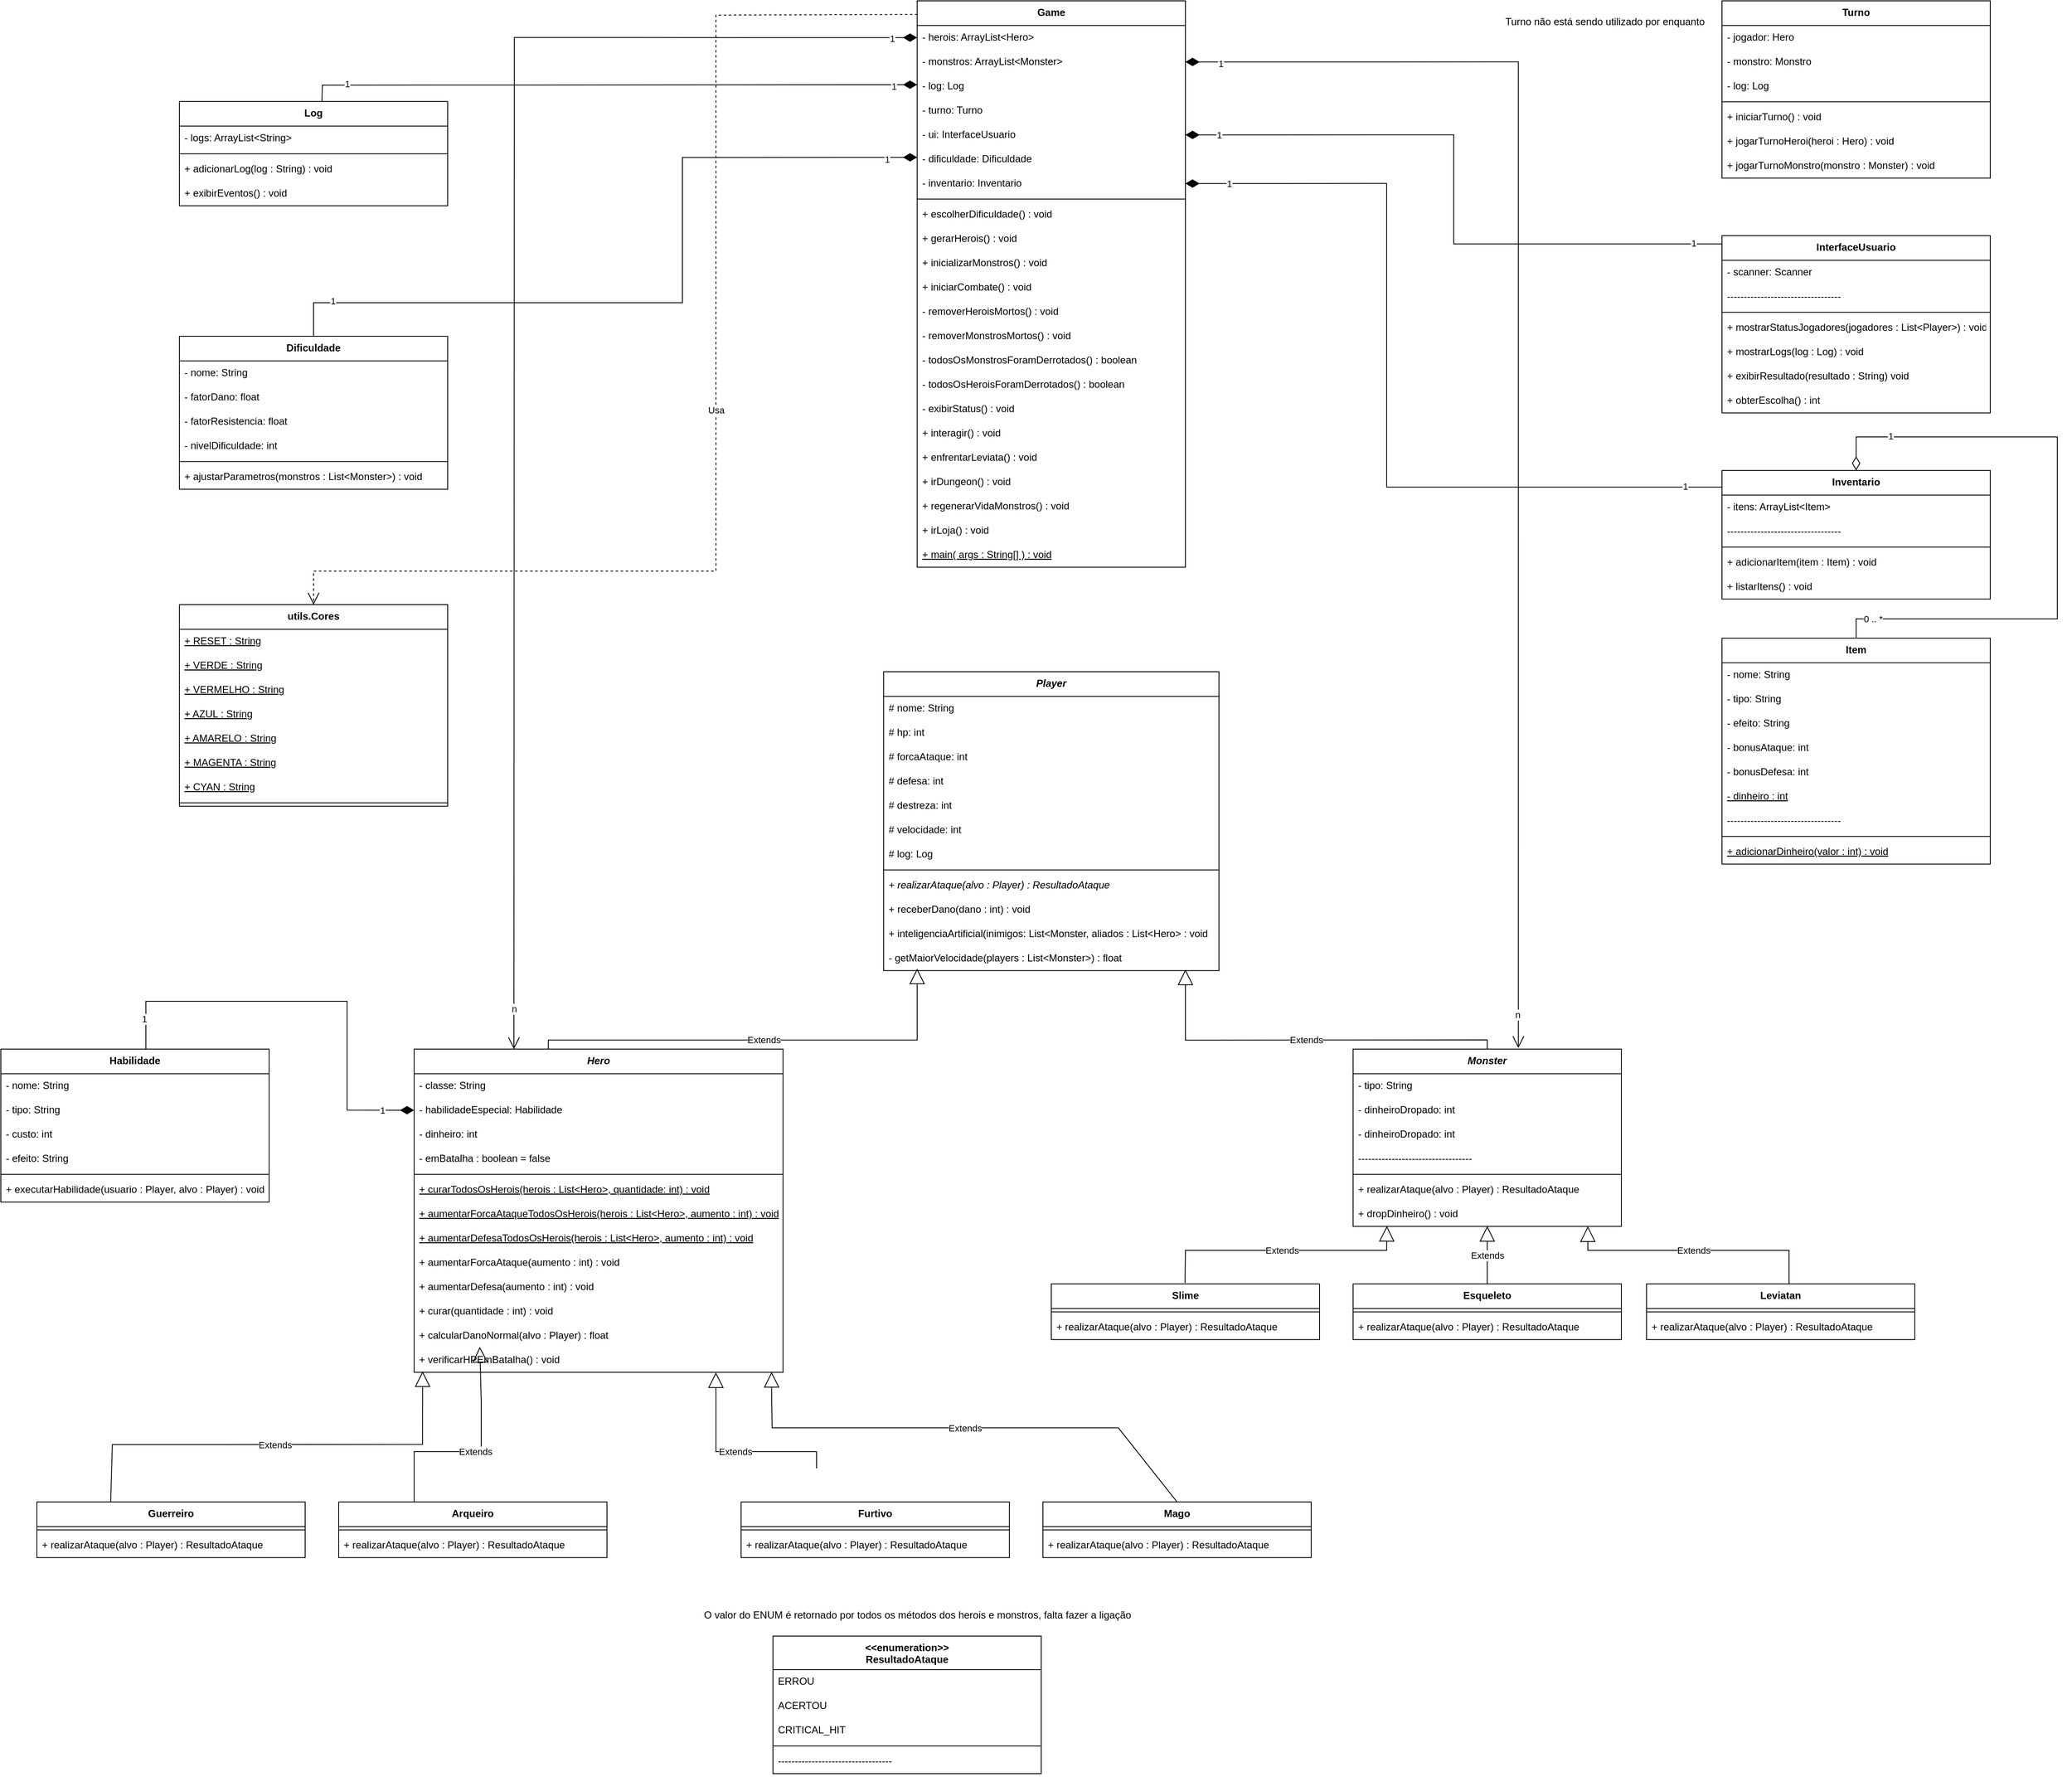 <mxfile version="26.0.16">
  <diagram name="Página-1" id="pkBjKT7XHbujupzdPOL3">
    <mxGraphModel dx="3533" dy="2215" grid="1" gridSize="10" guides="1" tooltips="1" connect="1" arrows="1" fold="1" page="1" pageScale="1" pageWidth="827" pageHeight="1169" math="0" shadow="0">
      <root>
        <mxCell id="0" />
        <mxCell id="1" parent="0" />
        <mxCell id="rsYebN1xbPsOTytEdYmm-49" value="Game" style="swimlane;fontStyle=1;align=center;verticalAlign=top;childLayout=stackLayout;horizontal=1;startSize=29.333;horizontalStack=0;resizeParent=1;resizeParentMax=0;resizeLast=0;collapsible=0;marginBottom=0;" parent="1" vertex="1">
          <mxGeometry x="1920" y="40" width="320" height="675.333" as="geometry" />
        </mxCell>
        <mxCell id="rsYebN1xbPsOTytEdYmm-50" value="- herois: ArrayList&lt;Hero&gt;" style="text;strokeColor=none;fillColor=none;align=left;verticalAlign=top;spacingLeft=4;spacingRight=4;overflow=hidden;rotatable=0;points=[[0,0.5],[1,0.5]];portConstraint=eastwest;" parent="rsYebN1xbPsOTytEdYmm-49" vertex="1">
          <mxGeometry y="29.333" width="320" height="29" as="geometry" />
        </mxCell>
        <mxCell id="rsYebN1xbPsOTytEdYmm-51" value="- monstros: ArrayList&lt;Monster&gt;" style="text;strokeColor=none;fillColor=none;align=left;verticalAlign=top;spacingLeft=4;spacingRight=4;overflow=hidden;rotatable=0;points=[[0,0.5],[1,0.5]];portConstraint=eastwest;" parent="rsYebN1xbPsOTytEdYmm-49" vertex="1">
          <mxGeometry y="58.333" width="320" height="29" as="geometry" />
        </mxCell>
        <mxCell id="rsYebN1xbPsOTytEdYmm-52" value="- log: Log" style="text;strokeColor=none;fillColor=none;align=left;verticalAlign=top;spacingLeft=4;spacingRight=4;overflow=hidden;rotatable=0;points=[[0,0.5],[1,0.5]];portConstraint=eastwest;" parent="rsYebN1xbPsOTytEdYmm-49" vertex="1">
          <mxGeometry y="87.333" width="320" height="29" as="geometry" />
        </mxCell>
        <mxCell id="rsYebN1xbPsOTytEdYmm-53" value="- turno: Turno" style="text;strokeColor=none;fillColor=none;align=left;verticalAlign=top;spacingLeft=4;spacingRight=4;overflow=hidden;rotatable=0;points=[[0,0.5],[1,0.5]];portConstraint=eastwest;" parent="rsYebN1xbPsOTytEdYmm-49" vertex="1">
          <mxGeometry y="116.333" width="320" height="29" as="geometry" />
        </mxCell>
        <mxCell id="rsYebN1xbPsOTytEdYmm-54" value="- ui: InterfaceUsuario " style="text;strokeColor=none;fillColor=none;align=left;verticalAlign=top;spacingLeft=4;spacingRight=4;overflow=hidden;rotatable=0;points=[[0,0.5],[1,0.5]];portConstraint=eastwest;" vertex="1" parent="rsYebN1xbPsOTytEdYmm-49">
          <mxGeometry y="145.333" width="320" height="29" as="geometry" />
        </mxCell>
        <mxCell id="rsYebN1xbPsOTytEdYmm-55" value="- dificuldade: Dificuldade" style="text;strokeColor=none;fillColor=none;align=left;verticalAlign=top;spacingLeft=4;spacingRight=4;overflow=hidden;rotatable=0;points=[[0,0.5],[1,0.5]];portConstraint=eastwest;" parent="rsYebN1xbPsOTytEdYmm-49" vertex="1">
          <mxGeometry y="174.333" width="320" height="29" as="geometry" />
        </mxCell>
        <mxCell id="rsYebN1xbPsOTytEdYmm-290" value="- inventario: Inventario" style="text;strokeColor=none;fillColor=none;align=left;verticalAlign=top;spacingLeft=4;spacingRight=4;overflow=hidden;rotatable=0;points=[[0,0.5],[1,0.5]];portConstraint=eastwest;" vertex="1" parent="rsYebN1xbPsOTytEdYmm-49">
          <mxGeometry y="203.333" width="320" height="29" as="geometry" />
        </mxCell>
        <mxCell id="rsYebN1xbPsOTytEdYmm-57" style="line;strokeWidth=1;fillColor=none;align=left;verticalAlign=middle;spacingTop=-1;spacingLeft=3;spacingRight=3;rotatable=0;labelPosition=right;points=[];portConstraint=eastwest;strokeColor=inherit;" parent="rsYebN1xbPsOTytEdYmm-49" vertex="1">
          <mxGeometry y="232.333" width="320" height="8" as="geometry" />
        </mxCell>
        <mxCell id="rsYebN1xbPsOTytEdYmm-58" value="+ escolherDificuldade() : void" style="text;strokeColor=none;fillColor=none;align=left;verticalAlign=top;spacingLeft=4;spacingRight=4;overflow=hidden;rotatable=0;points=[[0,0.5],[1,0.5]];portConstraint=eastwest;" parent="rsYebN1xbPsOTytEdYmm-49" vertex="1">
          <mxGeometry y="240.333" width="320" height="29" as="geometry" />
        </mxCell>
        <mxCell id="rsYebN1xbPsOTytEdYmm-59" value="+ gerarHerois() : void" style="text;strokeColor=none;fillColor=none;align=left;verticalAlign=top;spacingLeft=4;spacingRight=4;overflow=hidden;rotatable=0;points=[[0,0.5],[1,0.5]];portConstraint=eastwest;" parent="rsYebN1xbPsOTytEdYmm-49" vertex="1">
          <mxGeometry y="269.333" width="320" height="29" as="geometry" />
        </mxCell>
        <mxCell id="rsYebN1xbPsOTytEdYmm-60" value="+ inicializarMonstros() : void" style="text;strokeColor=none;fillColor=none;align=left;verticalAlign=top;spacingLeft=4;spacingRight=4;overflow=hidden;rotatable=0;points=[[0,0.5],[1,0.5]];portConstraint=eastwest;" parent="rsYebN1xbPsOTytEdYmm-49" vertex="1">
          <mxGeometry y="298.333" width="320" height="29" as="geometry" />
        </mxCell>
        <mxCell id="rsYebN1xbPsOTytEdYmm-61" value="+ iniciarCombate() : void " style="text;strokeColor=none;fillColor=none;align=left;verticalAlign=top;spacingLeft=4;spacingRight=4;overflow=hidden;rotatable=0;points=[[0,0.5],[1,0.5]];portConstraint=eastwest;" parent="rsYebN1xbPsOTytEdYmm-49" vertex="1">
          <mxGeometry y="327.333" width="320" height="29" as="geometry" />
        </mxCell>
        <mxCell id="rsYebN1xbPsOTytEdYmm-291" value="- removerHeroisMortos() : void" style="text;strokeColor=none;fillColor=none;align=left;verticalAlign=top;spacingLeft=4;spacingRight=4;overflow=hidden;rotatable=0;points=[[0,0.5],[1,0.5]];portConstraint=eastwest;" parent="rsYebN1xbPsOTytEdYmm-49" vertex="1">
          <mxGeometry y="356.333" width="320" height="29" as="geometry" />
        </mxCell>
        <mxCell id="rsYebN1xbPsOTytEdYmm-292" value="- removerMonstrosMortos() : void" style="text;strokeColor=none;fillColor=none;align=left;verticalAlign=top;spacingLeft=4;spacingRight=4;overflow=hidden;rotatable=0;points=[[0,0.5],[1,0.5]];portConstraint=eastwest;" parent="rsYebN1xbPsOTytEdYmm-49" vertex="1">
          <mxGeometry y="385.333" width="320" height="29" as="geometry" />
        </mxCell>
        <mxCell id="rsYebN1xbPsOTytEdYmm-293" value="- todosOsMonstrosForamDerrotados() : boolean" style="text;strokeColor=none;fillColor=none;align=left;verticalAlign=top;spacingLeft=4;spacingRight=4;overflow=hidden;rotatable=0;points=[[0,0.5],[1,0.5]];portConstraint=eastwest;" vertex="1" parent="rsYebN1xbPsOTytEdYmm-49">
          <mxGeometry y="414.333" width="320" height="29" as="geometry" />
        </mxCell>
        <mxCell id="rsYebN1xbPsOTytEdYmm-294" value="- todosOsHeroisForamDerrotados() : boolean" style="text;strokeColor=none;fillColor=none;align=left;verticalAlign=top;spacingLeft=4;spacingRight=4;overflow=hidden;rotatable=0;points=[[0,0.5],[1,0.5]];portConstraint=eastwest;" vertex="1" parent="rsYebN1xbPsOTytEdYmm-49">
          <mxGeometry y="443.333" width="320" height="29" as="geometry" />
        </mxCell>
        <mxCell id="rsYebN1xbPsOTytEdYmm-295" value="- exibirStatus() : void" style="text;strokeColor=none;fillColor=none;align=left;verticalAlign=top;spacingLeft=4;spacingRight=4;overflow=hidden;rotatable=0;points=[[0,0.5],[1,0.5]];portConstraint=eastwest;" parent="rsYebN1xbPsOTytEdYmm-49" vertex="1">
          <mxGeometry y="472.333" width="320" height="29" as="geometry" />
        </mxCell>
        <mxCell id="wbQZNr4gmwG4b9ivzpNI-35" value="+ interagir() : void" style="text;strokeColor=none;fillColor=none;align=left;verticalAlign=top;spacingLeft=4;spacingRight=4;overflow=hidden;rotatable=0;points=[[0,0.5],[1,0.5]];portConstraint=eastwest;" parent="rsYebN1xbPsOTytEdYmm-49" vertex="1">
          <mxGeometry y="501.333" width="320" height="29" as="geometry" />
        </mxCell>
        <mxCell id="wbQZNr4gmwG4b9ivzpNI-36" value="+ enfrentarLeviata() : void" style="text;strokeColor=none;fillColor=none;align=left;verticalAlign=top;spacingLeft=4;spacingRight=4;overflow=hidden;rotatable=0;points=[[0,0.5],[1,0.5]];portConstraint=eastwest;" parent="rsYebN1xbPsOTytEdYmm-49" vertex="1">
          <mxGeometry y="530.333" width="320" height="29" as="geometry" />
        </mxCell>
        <mxCell id="wbQZNr4gmwG4b9ivzpNI-37" value="+ irDungeon() : void" style="text;strokeColor=none;fillColor=none;align=left;verticalAlign=top;spacingLeft=4;spacingRight=4;overflow=hidden;rotatable=0;points=[[0,0.5],[1,0.5]];portConstraint=eastwest;" parent="rsYebN1xbPsOTytEdYmm-49" vertex="1">
          <mxGeometry y="559.333" width="320" height="29" as="geometry" />
        </mxCell>
        <mxCell id="wbQZNr4gmwG4b9ivzpNI-38" value="+ regenerarVidaMonstros() : void" style="text;strokeColor=none;fillColor=none;align=left;verticalAlign=top;spacingLeft=4;spacingRight=4;overflow=hidden;rotatable=0;points=[[0,0.5],[1,0.5]];portConstraint=eastwest;" parent="rsYebN1xbPsOTytEdYmm-49" vertex="1">
          <mxGeometry y="588.333" width="320" height="29" as="geometry" />
        </mxCell>
        <mxCell id="wbQZNr4gmwG4b9ivzpNI-39" value="+ irLoja() : void" style="text;strokeColor=none;fillColor=none;align=left;verticalAlign=top;spacingLeft=4;spacingRight=4;overflow=hidden;rotatable=0;points=[[0,0.5],[1,0.5]];portConstraint=eastwest;" parent="rsYebN1xbPsOTytEdYmm-49" vertex="1">
          <mxGeometry y="617.333" width="320" height="29" as="geometry" />
        </mxCell>
        <mxCell id="wbQZNr4gmwG4b9ivzpNI-40" value="+ main( args : String[] ) : void" style="text;strokeColor=none;fillColor=none;align=left;verticalAlign=top;spacingLeft=4;spacingRight=4;overflow=hidden;rotatable=0;points=[[0,0.5],[1,0.5]];portConstraint=eastwest;fontStyle=4;fontColor=light-dark(#000000,#FFFFFF);" parent="rsYebN1xbPsOTytEdYmm-49" vertex="1">
          <mxGeometry y="646.333" width="320" height="29" as="geometry" />
        </mxCell>
        <mxCell id="rsYebN1xbPsOTytEdYmm-62" value="InterfaceUsuario" style="swimlane;fontStyle=1;align=center;verticalAlign=top;childLayout=stackLayout;horizontal=1;startSize=29.333;horizontalStack=0;resizeParent=1;resizeParentMax=0;resizeLast=0;collapsible=0;marginBottom=0;" vertex="1" parent="1">
          <mxGeometry x="2880" y="320.0" width="320" height="211.333" as="geometry" />
        </mxCell>
        <mxCell id="rsYebN1xbPsOTytEdYmm-63" value="- scanner: Scanner" style="text;strokeColor=none;fillColor=none;align=left;verticalAlign=top;spacingLeft=4;spacingRight=4;overflow=hidden;rotatable=0;points=[[0,0.5],[1,0.5]];portConstraint=eastwest;" vertex="1" parent="rsYebN1xbPsOTytEdYmm-62">
          <mxGeometry y="29.333" width="320" height="29" as="geometry" />
        </mxCell>
        <mxCell id="rsYebN1xbPsOTytEdYmm-69" value="----------------------------------" style="text;strokeColor=none;fillColor=none;align=left;verticalAlign=top;spacingLeft=4;spacingRight=4;overflow=hidden;rotatable=0;points=[[0,0.5],[1,0.5]];portConstraint=eastwest;" vertex="1" parent="rsYebN1xbPsOTytEdYmm-62">
          <mxGeometry y="58.333" width="320" height="29" as="geometry" />
        </mxCell>
        <mxCell id="rsYebN1xbPsOTytEdYmm-70" style="line;strokeWidth=1;fillColor=none;align=left;verticalAlign=middle;spacingTop=-1;spacingLeft=3;spacingRight=3;rotatable=0;labelPosition=right;points=[];portConstraint=eastwest;strokeColor=inherit;" vertex="1" parent="rsYebN1xbPsOTytEdYmm-62">
          <mxGeometry y="87.333" width="320" height="8" as="geometry" />
        </mxCell>
        <mxCell id="rsYebN1xbPsOTytEdYmm-71" value="+ mostrarStatusJogadores(jogadores : List&lt;Player&gt;) : void" style="text;strokeColor=none;fillColor=none;align=left;verticalAlign=top;spacingLeft=4;spacingRight=4;overflow=hidden;rotatable=0;points=[[0,0.5],[1,0.5]];portConstraint=eastwest;" vertex="1" parent="rsYebN1xbPsOTytEdYmm-62">
          <mxGeometry y="95.333" width="320" height="29" as="geometry" />
        </mxCell>
        <mxCell id="rsYebN1xbPsOTytEdYmm-72" value="+ mostrarLogs(log : Log) : void" style="text;strokeColor=none;fillColor=none;align=left;verticalAlign=top;spacingLeft=4;spacingRight=4;overflow=hidden;rotatable=0;points=[[0,0.5],[1,0.5]];portConstraint=eastwest;" vertex="1" parent="rsYebN1xbPsOTytEdYmm-62">
          <mxGeometry y="124.333" width="320" height="29" as="geometry" />
        </mxCell>
        <mxCell id="rsYebN1xbPsOTytEdYmm-73" value="+ exibirResultado(resultado : String) void" style="text;strokeColor=none;fillColor=none;align=left;verticalAlign=top;spacingLeft=4;spacingRight=4;overflow=hidden;rotatable=0;points=[[0,0.5],[1,0.5]];portConstraint=eastwest;" vertex="1" parent="rsYebN1xbPsOTytEdYmm-62">
          <mxGeometry y="153.333" width="320" height="29" as="geometry" />
        </mxCell>
        <mxCell id="rsYebN1xbPsOTytEdYmm-74" value="+ obterEscolha() : int" style="text;strokeColor=none;fillColor=none;align=left;verticalAlign=top;spacingLeft=4;spacingRight=4;overflow=hidden;rotatable=0;points=[[0,0.5],[1,0.5]];portConstraint=eastwest;" vertex="1" parent="rsYebN1xbPsOTytEdYmm-62">
          <mxGeometry y="182.333" width="320" height="29" as="geometry" />
        </mxCell>
        <mxCell id="rsYebN1xbPsOTytEdYmm-75" value="Inventario" style="swimlane;fontStyle=1;align=center;verticalAlign=top;childLayout=stackLayout;horizontal=1;startSize=29.333;horizontalStack=0;resizeParent=1;resizeParentMax=0;resizeLast=0;collapsible=0;marginBottom=0;" vertex="1" parent="1">
          <mxGeometry x="2880" y="600" width="320" height="153.333" as="geometry" />
        </mxCell>
        <mxCell id="rsYebN1xbPsOTytEdYmm-76" value="- itens: ArrayList&lt;Item&gt;" style="text;strokeColor=none;fillColor=none;align=left;verticalAlign=top;spacingLeft=4;spacingRight=4;overflow=hidden;rotatable=0;points=[[0,0.5],[1,0.5]];portConstraint=eastwest;" vertex="1" parent="rsYebN1xbPsOTytEdYmm-75">
          <mxGeometry y="29.333" width="320" height="29" as="geometry" />
        </mxCell>
        <mxCell id="rsYebN1xbPsOTytEdYmm-82" value="----------------------------------" style="text;strokeColor=none;fillColor=none;align=left;verticalAlign=top;spacingLeft=4;spacingRight=4;overflow=hidden;rotatable=0;points=[[0,0.5],[1,0.5]];portConstraint=eastwest;" vertex="1" parent="rsYebN1xbPsOTytEdYmm-75">
          <mxGeometry y="58.333" width="320" height="29" as="geometry" />
        </mxCell>
        <mxCell id="rsYebN1xbPsOTytEdYmm-83" style="line;strokeWidth=1;fillColor=none;align=left;verticalAlign=middle;spacingTop=-1;spacingLeft=3;spacingRight=3;rotatable=0;labelPosition=right;points=[];portConstraint=eastwest;strokeColor=inherit;" vertex="1" parent="rsYebN1xbPsOTytEdYmm-75">
          <mxGeometry y="87.333" width="320" height="8" as="geometry" />
        </mxCell>
        <mxCell id="rsYebN1xbPsOTytEdYmm-87" value="+ adicionarItem(item : Item) : void" style="text;strokeColor=none;fillColor=none;align=left;verticalAlign=top;spacingLeft=4;spacingRight=4;overflow=hidden;rotatable=0;points=[[0,0.5],[1,0.5]];portConstraint=eastwest;" vertex="1" parent="rsYebN1xbPsOTytEdYmm-75">
          <mxGeometry y="95.333" width="320" height="29" as="geometry" />
        </mxCell>
        <mxCell id="rsYebN1xbPsOTytEdYmm-296" value="+ listarItens() : void" style="text;strokeColor=none;fillColor=none;align=left;verticalAlign=top;spacingLeft=4;spacingRight=4;overflow=hidden;rotatable=0;points=[[0,0.5],[1,0.5]];portConstraint=eastwest;" vertex="1" parent="rsYebN1xbPsOTytEdYmm-75">
          <mxGeometry y="124.333" width="320" height="29" as="geometry" />
        </mxCell>
        <mxCell id="rsYebN1xbPsOTytEdYmm-88" value="Turno" style="swimlane;fontStyle=1;align=center;verticalAlign=top;childLayout=stackLayout;horizontal=1;startSize=29.333;horizontalStack=0;resizeParent=1;resizeParentMax=0;resizeLast=0;collapsible=0;marginBottom=0;" parent="1" vertex="1">
          <mxGeometry x="2880" y="40" width="320" height="211.333" as="geometry" />
        </mxCell>
        <mxCell id="rsYebN1xbPsOTytEdYmm-89" value="- jogador: Hero" style="text;strokeColor=none;fillColor=none;align=left;verticalAlign=top;spacingLeft=4;spacingRight=4;overflow=hidden;rotatable=0;points=[[0,0.5],[1,0.5]];portConstraint=eastwest;" vertex="1" parent="rsYebN1xbPsOTytEdYmm-88">
          <mxGeometry y="29.333" width="320" height="29" as="geometry" />
        </mxCell>
        <mxCell id="rsYebN1xbPsOTytEdYmm-90" value="- monstro: Monstro" style="text;strokeColor=none;fillColor=none;align=left;verticalAlign=top;spacingLeft=4;spacingRight=4;overflow=hidden;rotatable=0;points=[[0,0.5],[1,0.5]];portConstraint=eastwest;" vertex="1" parent="rsYebN1xbPsOTytEdYmm-88">
          <mxGeometry y="58.333" width="320" height="29" as="geometry" />
        </mxCell>
        <mxCell id="rsYebN1xbPsOTytEdYmm-91" value="- log: Log" style="text;strokeColor=none;fillColor=none;align=left;verticalAlign=top;spacingLeft=4;spacingRight=4;overflow=hidden;rotatable=0;points=[[0,0.5],[1,0.5]];portConstraint=eastwest;" parent="rsYebN1xbPsOTytEdYmm-88" vertex="1">
          <mxGeometry y="87.333" width="320" height="29" as="geometry" />
        </mxCell>
        <mxCell id="rsYebN1xbPsOTytEdYmm-96" style="line;strokeWidth=1;fillColor=none;align=left;verticalAlign=middle;spacingTop=-1;spacingLeft=3;spacingRight=3;rotatable=0;labelPosition=right;points=[];portConstraint=eastwest;strokeColor=inherit;" parent="rsYebN1xbPsOTytEdYmm-88" vertex="1">
          <mxGeometry y="116.333" width="320" height="8" as="geometry" />
        </mxCell>
        <mxCell id="rsYebN1xbPsOTytEdYmm-97" value="+ iniciarTurno() : void" style="text;strokeColor=none;fillColor=none;align=left;verticalAlign=top;spacingLeft=4;spacingRight=4;overflow=hidden;rotatable=0;points=[[0,0.5],[1,0.5]];portConstraint=eastwest;" parent="rsYebN1xbPsOTytEdYmm-88" vertex="1">
          <mxGeometry y="124.333" width="320" height="29" as="geometry" />
        </mxCell>
        <mxCell id="rsYebN1xbPsOTytEdYmm-98" value="+ jogarTurnoHeroi(heroi : Hero) : void" style="text;strokeColor=none;fillColor=none;align=left;verticalAlign=top;spacingLeft=4;spacingRight=4;overflow=hidden;rotatable=0;points=[[0,0.5],[1,0.5]];portConstraint=eastwest;" parent="rsYebN1xbPsOTytEdYmm-88" vertex="1">
          <mxGeometry y="153.333" width="320" height="29" as="geometry" />
        </mxCell>
        <mxCell id="rsYebN1xbPsOTytEdYmm-99" value="+ jogarTurnoMonstro(monstro : Monster) : void" style="text;strokeColor=none;fillColor=none;align=left;verticalAlign=top;spacingLeft=4;spacingRight=4;overflow=hidden;rotatable=0;points=[[0,0.5],[1,0.5]];portConstraint=eastwest;" parent="rsYebN1xbPsOTytEdYmm-88" vertex="1">
          <mxGeometry y="182.333" width="320" height="29" as="geometry" />
        </mxCell>
        <mxCell id="rsYebN1xbPsOTytEdYmm-101" value="Habilidade" style="swimlane;fontStyle=1;align=center;verticalAlign=top;childLayout=stackLayout;horizontal=1;startSize=29.333;horizontalStack=0;resizeParent=1;resizeParentMax=0;resizeLast=0;collapsible=0;marginBottom=0;" vertex="1" parent="1">
          <mxGeometry x="827" y="1290" width="320" height="182.333" as="geometry" />
        </mxCell>
        <mxCell id="rsYebN1xbPsOTytEdYmm-102" value="- nome: String" style="text;strokeColor=none;fillColor=none;align=left;verticalAlign=top;spacingLeft=4;spacingRight=4;overflow=hidden;rotatable=0;points=[[0,0.5],[1,0.5]];portConstraint=eastwest;" vertex="1" parent="rsYebN1xbPsOTytEdYmm-101">
          <mxGeometry y="29.333" width="320" height="29" as="geometry" />
        </mxCell>
        <mxCell id="rsYebN1xbPsOTytEdYmm-103" value="- tipo: String" style="text;strokeColor=none;fillColor=none;align=left;verticalAlign=top;spacingLeft=4;spacingRight=4;overflow=hidden;rotatable=0;points=[[0,0.5],[1,0.5]];portConstraint=eastwest;" vertex="1" parent="rsYebN1xbPsOTytEdYmm-101">
          <mxGeometry y="58.333" width="320" height="29" as="geometry" />
        </mxCell>
        <mxCell id="rsYebN1xbPsOTytEdYmm-104" value="- custo: int" style="text;strokeColor=none;fillColor=none;align=left;verticalAlign=top;spacingLeft=4;spacingRight=4;overflow=hidden;rotatable=0;points=[[0,0.5],[1,0.5]];portConstraint=eastwest;" vertex="1" parent="rsYebN1xbPsOTytEdYmm-101">
          <mxGeometry y="87.333" width="320" height="29" as="geometry" />
        </mxCell>
        <mxCell id="rsYebN1xbPsOTytEdYmm-105" value="- efeito: String" style="text;strokeColor=none;fillColor=none;align=left;verticalAlign=top;spacingLeft=4;spacingRight=4;overflow=hidden;rotatable=0;points=[[0,0.5],[1,0.5]];portConstraint=eastwest;" vertex="1" parent="rsYebN1xbPsOTytEdYmm-101">
          <mxGeometry y="116.333" width="320" height="29" as="geometry" />
        </mxCell>
        <mxCell id="rsYebN1xbPsOTytEdYmm-109" style="line;strokeWidth=1;fillColor=none;align=left;verticalAlign=middle;spacingTop=-1;spacingLeft=3;spacingRight=3;rotatable=0;labelPosition=right;points=[];portConstraint=eastwest;strokeColor=inherit;" vertex="1" parent="rsYebN1xbPsOTytEdYmm-101">
          <mxGeometry y="145.333" width="320" height="8" as="geometry" />
        </mxCell>
        <mxCell id="rsYebN1xbPsOTytEdYmm-110" value="+ executarHabilidade(usuario : Player, alvo : Player) : void" style="text;strokeColor=none;fillColor=none;align=left;verticalAlign=top;spacingLeft=4;spacingRight=4;overflow=hidden;rotatable=0;points=[[0,0.5],[1,0.5]];portConstraint=eastwest;" vertex="1" parent="rsYebN1xbPsOTytEdYmm-101">
          <mxGeometry y="153.333" width="320" height="29" as="geometry" />
        </mxCell>
        <mxCell id="rsYebN1xbPsOTytEdYmm-114" value="Log" style="swimlane;fontStyle=1;align=center;verticalAlign=top;childLayout=stackLayout;horizontal=1;startSize=29.333;horizontalStack=0;resizeParent=1;resizeParentMax=0;resizeLast=0;collapsible=0;marginBottom=0;" parent="1" vertex="1">
          <mxGeometry x="1040" y="160" width="320" height="124.333" as="geometry" />
        </mxCell>
        <mxCell id="rsYebN1xbPsOTytEdYmm-115" value="- logs: ArrayList&lt;String&gt;" style="text;strokeColor=none;fillColor=none;align=left;verticalAlign=top;spacingLeft=4;spacingRight=4;overflow=hidden;rotatable=0;points=[[0,0.5],[1,0.5]];portConstraint=eastwest;" parent="rsYebN1xbPsOTytEdYmm-114" vertex="1">
          <mxGeometry y="29.333" width="320" height="29" as="geometry" />
        </mxCell>
        <mxCell id="rsYebN1xbPsOTytEdYmm-122" style="line;strokeWidth=1;fillColor=none;align=left;verticalAlign=middle;spacingTop=-1;spacingLeft=3;spacingRight=3;rotatable=0;labelPosition=right;points=[];portConstraint=eastwest;strokeColor=inherit;" parent="rsYebN1xbPsOTytEdYmm-114" vertex="1">
          <mxGeometry y="58.333" width="320" height="8" as="geometry" />
        </mxCell>
        <mxCell id="rsYebN1xbPsOTytEdYmm-123" value="+ adicionarLog(log : String) : void" style="text;strokeColor=none;fillColor=none;align=left;verticalAlign=top;spacingLeft=4;spacingRight=4;overflow=hidden;rotatable=0;points=[[0,0.5],[1,0.5]];portConstraint=eastwest;" parent="rsYebN1xbPsOTytEdYmm-114" vertex="1">
          <mxGeometry y="66.333" width="320" height="29" as="geometry" />
        </mxCell>
        <mxCell id="rsYebN1xbPsOTytEdYmm-124" value="+ exibirEventos() : void" style="text;strokeColor=none;fillColor=none;align=left;verticalAlign=top;spacingLeft=4;spacingRight=4;overflow=hidden;rotatable=0;points=[[0,0.5],[1,0.5]];portConstraint=eastwest;" parent="rsYebN1xbPsOTytEdYmm-114" vertex="1">
          <mxGeometry y="95.333" width="320" height="29" as="geometry" />
        </mxCell>
        <mxCell id="rsYebN1xbPsOTytEdYmm-127" value="Player" style="swimlane;fontStyle=3;align=center;verticalAlign=top;childLayout=stackLayout;horizontal=1;startSize=29.333;horizontalStack=0;resizeParent=1;resizeParentMax=0;resizeLast=0;collapsible=0;marginBottom=0;" parent="1" vertex="1">
          <mxGeometry x="1880" y="840" width="400" height="356.333" as="geometry" />
        </mxCell>
        <mxCell id="rsYebN1xbPsOTytEdYmm-128" value="# nome: String" style="text;strokeColor=none;fillColor=none;align=left;verticalAlign=top;spacingLeft=4;spacingRight=4;overflow=hidden;rotatable=0;points=[[0,0.5],[1,0.5]];portConstraint=eastwest;" parent="rsYebN1xbPsOTytEdYmm-127" vertex="1">
          <mxGeometry y="29.333" width="400" height="29" as="geometry" />
        </mxCell>
        <mxCell id="rsYebN1xbPsOTytEdYmm-129" value="# hp: int" style="text;strokeColor=none;fillColor=none;align=left;verticalAlign=top;spacingLeft=4;spacingRight=4;overflow=hidden;rotatable=0;points=[[0,0.5],[1,0.5]];portConstraint=eastwest;" parent="rsYebN1xbPsOTytEdYmm-127" vertex="1">
          <mxGeometry y="58.333" width="400" height="29" as="geometry" />
        </mxCell>
        <mxCell id="rsYebN1xbPsOTytEdYmm-130" value="# forcaAtaque: int" style="text;strokeColor=none;fillColor=none;align=left;verticalAlign=top;spacingLeft=4;spacingRight=4;overflow=hidden;rotatable=0;points=[[0,0.5],[1,0.5]];portConstraint=eastwest;" parent="rsYebN1xbPsOTytEdYmm-127" vertex="1">
          <mxGeometry y="87.333" width="400" height="29" as="geometry" />
        </mxCell>
        <mxCell id="rsYebN1xbPsOTytEdYmm-131" value="# defesa: int" style="text;strokeColor=none;fillColor=none;align=left;verticalAlign=top;spacingLeft=4;spacingRight=4;overflow=hidden;rotatable=0;points=[[0,0.5],[1,0.5]];portConstraint=eastwest;" parent="rsYebN1xbPsOTytEdYmm-127" vertex="1">
          <mxGeometry y="116.333" width="400" height="29" as="geometry" />
        </mxCell>
        <mxCell id="rsYebN1xbPsOTytEdYmm-132" value="# destreza: int" style="text;strokeColor=none;fillColor=none;align=left;verticalAlign=top;spacingLeft=4;spacingRight=4;overflow=hidden;rotatable=0;points=[[0,0.5],[1,0.5]];portConstraint=eastwest;" parent="rsYebN1xbPsOTytEdYmm-127" vertex="1">
          <mxGeometry y="145.333" width="400" height="29" as="geometry" />
        </mxCell>
        <mxCell id="rsYebN1xbPsOTytEdYmm-133" value="# velocidade: int" style="text;strokeColor=none;fillColor=none;align=left;verticalAlign=top;spacingLeft=4;spacingRight=4;overflow=hidden;rotatable=0;points=[[0,0.5],[1,0.5]];portConstraint=eastwest;" parent="rsYebN1xbPsOTytEdYmm-127" vertex="1">
          <mxGeometry y="174.333" width="400" height="29" as="geometry" />
        </mxCell>
        <mxCell id="rsYebN1xbPsOTytEdYmm-310" value="# log: Log" style="text;strokeColor=none;fillColor=none;align=left;verticalAlign=top;spacingLeft=4;spacingRight=4;overflow=hidden;rotatable=0;points=[[0,0.5],[1,0.5]];portConstraint=eastwest;" parent="rsYebN1xbPsOTytEdYmm-127" vertex="1">
          <mxGeometry y="203.333" width="400" height="29" as="geometry" />
        </mxCell>
        <mxCell id="rsYebN1xbPsOTytEdYmm-135" style="line;strokeWidth=1;fillColor=none;align=left;verticalAlign=middle;spacingTop=-1;spacingLeft=3;spacingRight=3;rotatable=0;labelPosition=right;points=[];portConstraint=eastwest;strokeColor=inherit;" parent="rsYebN1xbPsOTytEdYmm-127" vertex="1">
          <mxGeometry y="232.333" width="400" height="8" as="geometry" />
        </mxCell>
        <mxCell id="rsYebN1xbPsOTytEdYmm-136" value="+ realizarAtaque(alvo : Player) : ResultadoAtaque" style="text;strokeColor=none;fillColor=none;align=left;verticalAlign=top;spacingLeft=4;spacingRight=4;overflow=hidden;rotatable=0;points=[[0,0.5],[1,0.5]];portConstraint=eastwest;fontStyle=2" parent="rsYebN1xbPsOTytEdYmm-127" vertex="1">
          <mxGeometry y="240.333" width="400" height="29" as="geometry" />
        </mxCell>
        <mxCell id="rsYebN1xbPsOTytEdYmm-137" value="+ receberDano(dano : int) : void" style="text;strokeColor=none;fillColor=none;align=left;verticalAlign=top;spacingLeft=4;spacingRight=4;overflow=hidden;rotatable=0;points=[[0,0.5],[1,0.5]];portConstraint=eastwest;" parent="rsYebN1xbPsOTytEdYmm-127" vertex="1">
          <mxGeometry y="269.333" width="400" height="29" as="geometry" />
        </mxCell>
        <mxCell id="wbQZNr4gmwG4b9ivzpNI-53" value="+ inteligenciaArtificial(inimigos: List&lt;Monster, aliados : List&lt;Hero&gt; : void" style="text;strokeColor=none;fillColor=none;align=left;verticalAlign=top;spacingLeft=4;spacingRight=4;overflow=hidden;rotatable=0;points=[[0,0.5],[1,0.5]];portConstraint=eastwest;" parent="rsYebN1xbPsOTytEdYmm-127" vertex="1">
          <mxGeometry y="298.333" width="400" height="29" as="geometry" />
        </mxCell>
        <mxCell id="wbQZNr4gmwG4b9ivzpNI-54" value="- getMaiorVelocidade(players : List&lt;Monster&gt;) : float" style="text;strokeColor=none;fillColor=none;align=left;verticalAlign=top;spacingLeft=4;spacingRight=4;overflow=hidden;rotatable=0;points=[[0,0.5],[1,0.5]];portConstraint=eastwest;" parent="rsYebN1xbPsOTytEdYmm-127" vertex="1">
          <mxGeometry y="327.333" width="400" height="29" as="geometry" />
        </mxCell>
        <mxCell id="rsYebN1xbPsOTytEdYmm-179" value="Guerreiro" style="swimlane;fontStyle=1;align=center;verticalAlign=top;childLayout=stackLayout;horizontal=1;startSize=29.333;horizontalStack=0;resizeParent=1;resizeParentMax=0;resizeLast=0;collapsible=0;marginBottom=0;" parent="1" vertex="1">
          <mxGeometry x="870" y="1830" width="320" height="66.333" as="geometry" />
        </mxCell>
        <mxCell id="rsYebN1xbPsOTytEdYmm-187" style="line;strokeWidth=1;fillColor=none;align=left;verticalAlign=middle;spacingTop=-1;spacingLeft=3;spacingRight=3;rotatable=0;labelPosition=right;points=[];portConstraint=eastwest;strokeColor=inherit;" parent="rsYebN1xbPsOTytEdYmm-179" vertex="1">
          <mxGeometry y="29.333" width="320" height="8" as="geometry" />
        </mxCell>
        <mxCell id="rsYebN1xbPsOTytEdYmm-188" value="+ realizarAtaque(alvo : Player) : ResultadoAtaque" style="text;strokeColor=none;fillColor=none;align=left;verticalAlign=top;spacingLeft=4;spacingRight=4;overflow=hidden;rotatable=0;points=[[0,0.5],[1,0.5]];portConstraint=eastwest;" parent="rsYebN1xbPsOTytEdYmm-179" vertex="1">
          <mxGeometry y="37.333" width="320" height="29" as="geometry" />
        </mxCell>
        <mxCell id="rsYebN1xbPsOTytEdYmm-192" value="Hero" style="swimlane;fontStyle=3;align=center;verticalAlign=top;childLayout=stackLayout;horizontal=1;startSize=29.333;horizontalStack=0;resizeParent=1;resizeParentMax=0;resizeLast=0;collapsible=0;marginBottom=0;" parent="1" vertex="1">
          <mxGeometry x="1320" y="1290" width="440" height="385.333" as="geometry" />
        </mxCell>
        <mxCell id="rsYebN1xbPsOTytEdYmm-193" value="- classe: String" style="text;strokeColor=none;fillColor=none;align=left;verticalAlign=top;spacingLeft=4;spacingRight=4;overflow=hidden;rotatable=0;points=[[0,0.5],[1,0.5]];portConstraint=eastwest;" parent="rsYebN1xbPsOTytEdYmm-192" vertex="1">
          <mxGeometry y="29.333" width="440" height="29" as="geometry" />
        </mxCell>
        <mxCell id="rsYebN1xbPsOTytEdYmm-194" value="- habilidadeEspecial: Habilidade" style="text;strokeColor=none;fillColor=none;align=left;verticalAlign=top;spacingLeft=4;spacingRight=4;overflow=hidden;rotatable=0;points=[[0,0.5],[1,0.5]];portConstraint=eastwest;" parent="rsYebN1xbPsOTytEdYmm-192" vertex="1">
          <mxGeometry y="58.333" width="440" height="29" as="geometry" />
        </mxCell>
        <mxCell id="rsYebN1xbPsOTytEdYmm-195" value="- dinheiro: int" style="text;strokeColor=none;fillColor=none;align=left;verticalAlign=top;spacingLeft=4;spacingRight=4;overflow=hidden;rotatable=0;points=[[0,0.5],[1,0.5]];portConstraint=eastwest;" vertex="1" parent="rsYebN1xbPsOTytEdYmm-192">
          <mxGeometry y="87.333" width="440" height="29" as="geometry" />
        </mxCell>
        <mxCell id="wbQZNr4gmwG4b9ivzpNI-55" value="- emBatalha : boolean = false" style="text;strokeColor=none;fillColor=none;align=left;verticalAlign=top;spacingLeft=4;spacingRight=4;overflow=hidden;rotatable=0;points=[[0,0.5],[1,0.5]];portConstraint=eastwest;" parent="rsYebN1xbPsOTytEdYmm-192" vertex="1">
          <mxGeometry y="116.333" width="440" height="29" as="geometry" />
        </mxCell>
        <mxCell id="rsYebN1xbPsOTytEdYmm-200" style="line;strokeWidth=1;fillColor=none;align=left;verticalAlign=middle;spacingTop=-1;spacingLeft=3;spacingRight=3;rotatable=0;labelPosition=right;points=[];portConstraint=eastwest;strokeColor=inherit;" parent="rsYebN1xbPsOTytEdYmm-192" vertex="1">
          <mxGeometry y="145.333" width="440" height="8" as="geometry" />
        </mxCell>
        <mxCell id="rsYebN1xbPsOTytEdYmm-201" value="+ curarTodosOsHerois(herois : List&lt;Hero&gt;, quantidade: int) : void" style="text;strokeColor=none;fillColor=none;align=left;verticalAlign=top;spacingLeft=4;spacingRight=4;overflow=hidden;rotatable=0;points=[[0,0.5],[1,0.5]];portConstraint=eastwest;fontStyle=4" parent="rsYebN1xbPsOTytEdYmm-192" vertex="1">
          <mxGeometry y="153.333" width="440" height="29" as="geometry" />
        </mxCell>
        <mxCell id="rsYebN1xbPsOTytEdYmm-202" value="+ aumentarForcaAtaqueTodosOsHerois(herois : List&lt;Hero&gt;, aumento : int) : void" style="text;strokeColor=none;fillColor=none;align=left;verticalAlign=top;spacingLeft=4;spacingRight=4;overflow=hidden;rotatable=0;points=[[0,0.5],[1,0.5]];portConstraint=eastwest;fontStyle=4" parent="rsYebN1xbPsOTytEdYmm-192" vertex="1">
          <mxGeometry y="182.333" width="440" height="29" as="geometry" />
        </mxCell>
        <mxCell id="rsYebN1xbPsOTytEdYmm-203" value="+ aumentarDefesaTodosOsHerois(herois : List&lt;Hero&gt;, aumento : int) : void" style="text;strokeColor=none;fillColor=none;align=left;verticalAlign=top;spacingLeft=4;spacingRight=4;overflow=hidden;rotatable=0;points=[[0,0.5],[1,0.5]];portConstraint=eastwest;fontStyle=4" parent="rsYebN1xbPsOTytEdYmm-192" vertex="1">
          <mxGeometry y="211.333" width="440" height="29" as="geometry" />
        </mxCell>
        <mxCell id="rsYebN1xbPsOTytEdYmm-204" value="+ aumentarForcaAtaque(aumento : int) : void" style="text;strokeColor=none;fillColor=none;align=left;verticalAlign=top;spacingLeft=4;spacingRight=4;overflow=hidden;rotatable=0;points=[[0,0.5],[1,0.5]];portConstraint=eastwest;" parent="rsYebN1xbPsOTytEdYmm-192" vertex="1">
          <mxGeometry y="240.333" width="440" height="29" as="geometry" />
        </mxCell>
        <mxCell id="rsYebN1xbPsOTytEdYmm-311" value="+ aumentarDefesa(aumento : int) : void" style="text;strokeColor=none;fillColor=none;align=left;verticalAlign=top;spacingLeft=4;spacingRight=4;overflow=hidden;rotatable=0;points=[[0,0.5],[1,0.5]];portConstraint=eastwest;" parent="rsYebN1xbPsOTytEdYmm-192" vertex="1">
          <mxGeometry y="269.333" width="440" height="29" as="geometry" />
        </mxCell>
        <mxCell id="wbQZNr4gmwG4b9ivzpNI-56" value="+ curar(quantidade : int) : void" style="text;strokeColor=none;fillColor=none;align=left;verticalAlign=top;spacingLeft=4;spacingRight=4;overflow=hidden;rotatable=0;points=[[0,0.5],[1,0.5]];portConstraint=eastwest;" parent="rsYebN1xbPsOTytEdYmm-192" vertex="1">
          <mxGeometry y="298.333" width="440" height="29" as="geometry" />
        </mxCell>
        <mxCell id="mZ6coQv_nmGLK8vgta66-7" value="+ calcularDanoNormal(alvo : Player) : float" style="text;strokeColor=none;fillColor=none;align=left;verticalAlign=top;spacingLeft=4;spacingRight=4;overflow=hidden;rotatable=0;points=[[0,0.5],[1,0.5]];portConstraint=eastwest;fontStyle=0" vertex="1" parent="rsYebN1xbPsOTytEdYmm-192">
          <mxGeometry y="327.333" width="440" height="29" as="geometry" />
        </mxCell>
        <mxCell id="wbQZNr4gmwG4b9ivzpNI-57" value="+ verificarHPEmBatalha() : void" style="text;strokeColor=none;fillColor=none;align=left;verticalAlign=top;spacingLeft=4;spacingRight=4;overflow=hidden;rotatable=0;points=[[0,0.5],[1,0.5]];portConstraint=eastwest;" vertex="1" parent="rsYebN1xbPsOTytEdYmm-192">
          <mxGeometry y="356.333" width="440" height="29" as="geometry" />
        </mxCell>
        <mxCell id="rsYebN1xbPsOTytEdYmm-205" value="Item" style="swimlane;fontStyle=1;align=center;verticalAlign=top;childLayout=stackLayout;horizontal=1;startSize=29.333;horizontalStack=0;resizeParent=1;resizeParentMax=0;resizeLast=0;collapsible=0;marginBottom=0;" vertex="1" parent="1">
          <mxGeometry x="2880" y="800" width="320" height="269.333" as="geometry" />
        </mxCell>
        <mxCell id="rsYebN1xbPsOTytEdYmm-206" value="- nome: String" style="text;strokeColor=none;fillColor=none;align=left;verticalAlign=top;spacingLeft=4;spacingRight=4;overflow=hidden;rotatable=0;points=[[0,0.5],[1,0.5]];portConstraint=eastwest;" vertex="1" parent="rsYebN1xbPsOTytEdYmm-205">
          <mxGeometry y="29.333" width="320" height="29" as="geometry" />
        </mxCell>
        <mxCell id="rsYebN1xbPsOTytEdYmm-207" value="- tipo: String" style="text;strokeColor=none;fillColor=none;align=left;verticalAlign=top;spacingLeft=4;spacingRight=4;overflow=hidden;rotatable=0;points=[[0,0.5],[1,0.5]];portConstraint=eastwest;" vertex="1" parent="rsYebN1xbPsOTytEdYmm-205">
          <mxGeometry y="58.333" width="320" height="29" as="geometry" />
        </mxCell>
        <mxCell id="rsYebN1xbPsOTytEdYmm-208" value="- efeito: String" style="text;strokeColor=none;fillColor=none;align=left;verticalAlign=top;spacingLeft=4;spacingRight=4;overflow=hidden;rotatable=0;points=[[0,0.5],[1,0.5]];portConstraint=eastwest;" vertex="1" parent="rsYebN1xbPsOTytEdYmm-205">
          <mxGeometry y="87.333" width="320" height="29" as="geometry" />
        </mxCell>
        <mxCell id="rsYebN1xbPsOTytEdYmm-209" value="- bonusAtaque: int" style="text;strokeColor=none;fillColor=none;align=left;verticalAlign=top;spacingLeft=4;spacingRight=4;overflow=hidden;rotatable=0;points=[[0,0.5],[1,0.5]];portConstraint=eastwest;" vertex="1" parent="rsYebN1xbPsOTytEdYmm-205">
          <mxGeometry y="116.333" width="320" height="29" as="geometry" />
        </mxCell>
        <mxCell id="wbQZNr4gmwG4b9ivzpNI-52" value="- bonusDefesa: int" style="text;strokeColor=none;fillColor=none;align=left;verticalAlign=top;spacingLeft=4;spacingRight=4;overflow=hidden;rotatable=0;points=[[0,0.5],[1,0.5]];portConstraint=eastwest;" vertex="1" parent="rsYebN1xbPsOTytEdYmm-205">
          <mxGeometry y="145.333" width="320" height="29" as="geometry" />
        </mxCell>
        <mxCell id="rsYebN1xbPsOTytEdYmm-210" value="- dinheiro : int" style="text;strokeColor=none;fillColor=none;align=left;verticalAlign=top;spacingLeft=4;spacingRight=4;overflow=hidden;rotatable=0;points=[[0,0.5],[1,0.5]];portConstraint=eastwest;fontStyle=4" vertex="1" parent="rsYebN1xbPsOTytEdYmm-205">
          <mxGeometry y="174.333" width="320" height="29" as="geometry" />
        </mxCell>
        <mxCell id="rsYebN1xbPsOTytEdYmm-212" value="----------------------------------" style="text;strokeColor=none;fillColor=none;align=left;verticalAlign=top;spacingLeft=4;spacingRight=4;overflow=hidden;rotatable=0;points=[[0,0.5],[1,0.5]];portConstraint=eastwest;" vertex="1" parent="rsYebN1xbPsOTytEdYmm-205">
          <mxGeometry y="203.333" width="320" height="29" as="geometry" />
        </mxCell>
        <mxCell id="rsYebN1xbPsOTytEdYmm-213" style="line;strokeWidth=1;fillColor=none;align=left;verticalAlign=middle;spacingTop=-1;spacingLeft=3;spacingRight=3;rotatable=0;labelPosition=right;points=[];portConstraint=eastwest;strokeColor=inherit;" vertex="1" parent="rsYebN1xbPsOTytEdYmm-205">
          <mxGeometry y="232.333" width="320" height="8" as="geometry" />
        </mxCell>
        <mxCell id="rsYebN1xbPsOTytEdYmm-214" value="+ adicionarDinheiro(valor : int) : void" style="text;strokeColor=none;fillColor=none;align=left;verticalAlign=top;spacingLeft=4;spacingRight=4;overflow=hidden;rotatable=0;points=[[0,0.5],[1,0.5]];portConstraint=eastwest;fontStyle=4" vertex="1" parent="rsYebN1xbPsOTytEdYmm-205">
          <mxGeometry y="240.333" width="320" height="29" as="geometry" />
        </mxCell>
        <mxCell id="rsYebN1xbPsOTytEdYmm-218" value="Monster" style="swimlane;fontStyle=3;align=center;verticalAlign=top;childLayout=stackLayout;horizontal=1;startSize=29.333;horizontalStack=0;resizeParent=1;resizeParentMax=0;resizeLast=0;collapsible=0;marginBottom=0;" parent="1" vertex="1">
          <mxGeometry x="2440" y="1290" width="320" height="211.333" as="geometry" />
        </mxCell>
        <mxCell id="rsYebN1xbPsOTytEdYmm-219" value="- tipo: String" style="text;strokeColor=none;fillColor=none;align=left;verticalAlign=top;spacingLeft=4;spacingRight=4;overflow=hidden;rotatable=0;points=[[0,0.5],[1,0.5]];portConstraint=eastwest;" parent="rsYebN1xbPsOTytEdYmm-218" vertex="1">
          <mxGeometry y="29.333" width="320" height="29" as="geometry" />
        </mxCell>
        <mxCell id="rsYebN1xbPsOTytEdYmm-220" value="- dinheiroDropado: int" style="text;strokeColor=none;fillColor=none;align=left;verticalAlign=top;spacingLeft=4;spacingRight=4;overflow=hidden;rotatable=0;points=[[0,0.5],[1,0.5]];portConstraint=eastwest;" parent="rsYebN1xbPsOTytEdYmm-218" vertex="1">
          <mxGeometry y="58.333" width="320" height="29" as="geometry" />
        </mxCell>
        <mxCell id="rsYebN1xbPsOTytEdYmm-221" value="- dinheiroDropado: int" style="text;strokeColor=none;fillColor=none;align=left;verticalAlign=top;spacingLeft=4;spacingRight=4;overflow=hidden;rotatable=0;points=[[0,0.5],[1,0.5]];portConstraint=eastwest;" parent="rsYebN1xbPsOTytEdYmm-218" vertex="1">
          <mxGeometry y="87.333" width="320" height="29" as="geometry" />
        </mxCell>
        <mxCell id="rsYebN1xbPsOTytEdYmm-225" value="----------------------------------" style="text;strokeColor=none;fillColor=none;align=left;verticalAlign=top;spacingLeft=4;spacingRight=4;overflow=hidden;rotatable=0;points=[[0,0.5],[1,0.5]];portConstraint=eastwest;" parent="rsYebN1xbPsOTytEdYmm-218" vertex="1">
          <mxGeometry y="116.333" width="320" height="29" as="geometry" />
        </mxCell>
        <mxCell id="rsYebN1xbPsOTytEdYmm-226" style="line;strokeWidth=1;fillColor=none;align=left;verticalAlign=middle;spacingTop=-1;spacingLeft=3;spacingRight=3;rotatable=0;labelPosition=right;points=[];portConstraint=eastwest;strokeColor=inherit;" parent="rsYebN1xbPsOTytEdYmm-218" vertex="1">
          <mxGeometry y="145.333" width="320" height="8" as="geometry" />
        </mxCell>
        <mxCell id="rsYebN1xbPsOTytEdYmm-227" value="+ realizarAtaque(alvo : Player) : ResultadoAtaque" style="text;strokeColor=none;fillColor=none;align=left;verticalAlign=top;spacingLeft=4;spacingRight=4;overflow=hidden;rotatable=0;points=[[0,0.5],[1,0.5]];portConstraint=eastwest;fontStyle=0" parent="rsYebN1xbPsOTytEdYmm-218" vertex="1">
          <mxGeometry y="153.333" width="320" height="29" as="geometry" />
        </mxCell>
        <mxCell id="rsYebN1xbPsOTytEdYmm-228" value="+ dropDinheiro() : void" style="text;strokeColor=none;fillColor=none;align=left;verticalAlign=top;spacingLeft=4;spacingRight=4;overflow=hidden;rotatable=0;points=[[0,0.5],[1,0.5]];portConstraint=eastwest;" parent="rsYebN1xbPsOTytEdYmm-218" vertex="1">
          <mxGeometry y="182.333" width="320" height="29" as="geometry" />
        </mxCell>
        <mxCell id="rsYebN1xbPsOTytEdYmm-231" value="Slime" style="swimlane;fontStyle=1;align=center;verticalAlign=top;childLayout=stackLayout;horizontal=1;startSize=29.333;horizontalStack=0;resizeParent=1;resizeParentMax=0;resizeLast=0;collapsible=0;marginBottom=0;" parent="1" vertex="1">
          <mxGeometry x="2080" y="1570" width="320" height="66.333" as="geometry" />
        </mxCell>
        <mxCell id="rsYebN1xbPsOTytEdYmm-239" style="line;strokeWidth=1;fillColor=none;align=left;verticalAlign=middle;spacingTop=-1;spacingLeft=3;spacingRight=3;rotatable=0;labelPosition=right;points=[];portConstraint=eastwest;strokeColor=inherit;" parent="rsYebN1xbPsOTytEdYmm-231" vertex="1">
          <mxGeometry y="29.333" width="320" height="8" as="geometry" />
        </mxCell>
        <mxCell id="rsYebN1xbPsOTytEdYmm-240" value="+ realizarAtaque(alvo : Player) : ResultadoAtaque" style="text;strokeColor=none;fillColor=none;align=left;verticalAlign=top;spacingLeft=4;spacingRight=4;overflow=hidden;rotatable=0;points=[[0,0.5],[1,0.5]];portConstraint=eastwest;" parent="rsYebN1xbPsOTytEdYmm-231" vertex="1">
          <mxGeometry y="37.333" width="320" height="29" as="geometry" />
        </mxCell>
        <mxCell id="rsYebN1xbPsOTytEdYmm-270" value="&lt;&lt;enumeration&gt;&gt;&#xa;ResultadoAtaque&#xa;" style="swimlane;fontStyle=1;align=center;verticalAlign=top;childLayout=stackLayout;horizontal=1;startSize=40;horizontalStack=0;resizeParent=1;resizeParentMax=0;resizeLast=0;collapsible=0;marginBottom=0;" parent="1" vertex="1">
          <mxGeometry x="1748" y="1990" width="320" height="164" as="geometry" />
        </mxCell>
        <mxCell id="rsYebN1xbPsOTytEdYmm-271" value="ERROU" style="text;strokeColor=none;fillColor=none;align=left;verticalAlign=top;spacingLeft=4;spacingRight=4;overflow=hidden;rotatable=0;points=[[0,0.5],[1,0.5]];portConstraint=eastwest;" parent="rsYebN1xbPsOTytEdYmm-270" vertex="1">
          <mxGeometry y="40" width="320" height="29" as="geometry" />
        </mxCell>
        <mxCell id="rsYebN1xbPsOTytEdYmm-272" value="ACERTOU" style="text;strokeColor=none;fillColor=none;align=left;verticalAlign=top;spacingLeft=4;spacingRight=4;overflow=hidden;rotatable=0;points=[[0,0.5],[1,0.5]];portConstraint=eastwest;" parent="rsYebN1xbPsOTytEdYmm-270" vertex="1">
          <mxGeometry y="69" width="320" height="29" as="geometry" />
        </mxCell>
        <mxCell id="rsYebN1xbPsOTytEdYmm-273" value="CRITICAL_HIT" style="text;strokeColor=none;fillColor=none;align=left;verticalAlign=top;spacingLeft=4;spacingRight=4;overflow=hidden;rotatable=0;points=[[0,0.5],[1,0.5]];portConstraint=eastwest;" parent="rsYebN1xbPsOTytEdYmm-270" vertex="1">
          <mxGeometry y="98" width="320" height="29" as="geometry" />
        </mxCell>
        <mxCell id="rsYebN1xbPsOTytEdYmm-278" style="line;strokeWidth=1;fillColor=none;align=left;verticalAlign=middle;spacingTop=-1;spacingLeft=3;spacingRight=3;rotatable=0;labelPosition=right;points=[];portConstraint=eastwest;strokeColor=inherit;" parent="rsYebN1xbPsOTytEdYmm-270" vertex="1">
          <mxGeometry y="127" width="320" height="8" as="geometry" />
        </mxCell>
        <mxCell id="rsYebN1xbPsOTytEdYmm-282" value="----------------------------------" style="text;strokeColor=none;fillColor=none;align=left;verticalAlign=top;spacingLeft=4;spacingRight=4;overflow=hidden;rotatable=0;points=[[0,0.5],[1,0.5]];portConstraint=eastwest;" parent="rsYebN1xbPsOTytEdYmm-270" vertex="1">
          <mxGeometry y="135" width="320" height="29" as="geometry" />
        </mxCell>
        <mxCell id="rsYebN1xbPsOTytEdYmm-297" value="Dificuldade" style="swimlane;fontStyle=1;align=center;verticalAlign=top;childLayout=stackLayout;horizontal=1;startSize=29.333;horizontalStack=0;resizeParent=1;resizeParentMax=0;resizeLast=0;collapsible=0;marginBottom=0;" parent="1" vertex="1">
          <mxGeometry x="1040" y="440" width="320" height="182.333" as="geometry" />
        </mxCell>
        <mxCell id="rsYebN1xbPsOTytEdYmm-298" value="- nome: String" style="text;strokeColor=none;fillColor=none;align=left;verticalAlign=top;spacingLeft=4;spacingRight=4;overflow=hidden;rotatable=0;points=[[0,0.5],[1,0.5]];portConstraint=eastwest;" parent="rsYebN1xbPsOTytEdYmm-297" vertex="1">
          <mxGeometry y="29.333" width="320" height="29" as="geometry" />
        </mxCell>
        <mxCell id="rsYebN1xbPsOTytEdYmm-306" value="- fatorDano: float" style="text;strokeColor=none;fillColor=none;align=left;verticalAlign=top;spacingLeft=4;spacingRight=4;overflow=hidden;rotatable=0;points=[[0,0.5],[1,0.5]];portConstraint=eastwest;" parent="rsYebN1xbPsOTytEdYmm-297" vertex="1">
          <mxGeometry y="58.333" width="320" height="29" as="geometry" />
        </mxCell>
        <mxCell id="rsYebN1xbPsOTytEdYmm-305" value="- fatorResistencia: float" style="text;strokeColor=none;fillColor=none;align=left;verticalAlign=top;spacingLeft=4;spacingRight=4;overflow=hidden;rotatable=0;points=[[0,0.5],[1,0.5]];portConstraint=eastwest;" parent="rsYebN1xbPsOTytEdYmm-297" vertex="1">
          <mxGeometry y="87.333" width="320" height="29" as="geometry" />
        </mxCell>
        <mxCell id="rsYebN1xbPsOTytEdYmm-308" value="- nivelDificuldade: int" style="text;strokeColor=none;fillColor=none;align=left;verticalAlign=top;spacingLeft=4;spacingRight=4;overflow=hidden;rotatable=0;points=[[0,0.5],[1,0.5]];portConstraint=eastwest;" parent="rsYebN1xbPsOTytEdYmm-297" vertex="1">
          <mxGeometry y="116.333" width="320" height="29" as="geometry" />
        </mxCell>
        <mxCell id="rsYebN1xbPsOTytEdYmm-300" style="line;strokeWidth=1;fillColor=none;align=left;verticalAlign=middle;spacingTop=-1;spacingLeft=3;spacingRight=3;rotatable=0;labelPosition=right;points=[];portConstraint=eastwest;strokeColor=inherit;" parent="rsYebN1xbPsOTytEdYmm-297" vertex="1">
          <mxGeometry y="145.333" width="320" height="8" as="geometry" />
        </mxCell>
        <mxCell id="rsYebN1xbPsOTytEdYmm-301" value="+ ajustarParametros(monstros : List&lt;Monster&gt;) : void" style="text;strokeColor=none;fillColor=none;align=left;verticalAlign=top;spacingLeft=4;spacingRight=4;overflow=hidden;rotatable=0;points=[[0,0.5],[1,0.5]];portConstraint=eastwest;" vertex="1" parent="rsYebN1xbPsOTytEdYmm-297">
          <mxGeometry y="153.333" width="320" height="29" as="geometry" />
        </mxCell>
        <mxCell id="rsYebN1xbPsOTytEdYmm-312" value="Arqueiro" style="swimlane;fontStyle=1;align=center;verticalAlign=top;childLayout=stackLayout;horizontal=1;startSize=29.333;horizontalStack=0;resizeParent=1;resizeParentMax=0;resizeLast=0;collapsible=0;marginBottom=0;" parent="1" vertex="1">
          <mxGeometry x="1230" y="1830" width="320" height="66.333" as="geometry" />
        </mxCell>
        <mxCell id="rsYebN1xbPsOTytEdYmm-315" style="line;strokeWidth=1;fillColor=none;align=left;verticalAlign=middle;spacingTop=-1;spacingLeft=3;spacingRight=3;rotatable=0;labelPosition=right;points=[];portConstraint=eastwest;strokeColor=inherit;" parent="rsYebN1xbPsOTytEdYmm-312" vertex="1">
          <mxGeometry y="29.333" width="320" height="8" as="geometry" />
        </mxCell>
        <mxCell id="rsYebN1xbPsOTytEdYmm-317" value="+ realizarAtaque(alvo : Player) : ResultadoAtaque" style="text;strokeColor=none;fillColor=none;align=left;verticalAlign=top;spacingLeft=4;spacingRight=4;overflow=hidden;rotatable=0;points=[[0,0.5],[1,0.5]];portConstraint=eastwest;" parent="rsYebN1xbPsOTytEdYmm-312" vertex="1">
          <mxGeometry y="37.333" width="320" height="29" as="geometry" />
        </mxCell>
        <mxCell id="rsYebN1xbPsOTytEdYmm-318" value="Furtivo" style="swimlane;fontStyle=1;align=center;verticalAlign=top;childLayout=stackLayout;horizontal=1;startSize=29.333;horizontalStack=0;resizeParent=1;resizeParentMax=0;resizeLast=0;collapsible=0;marginBottom=0;" parent="1" vertex="1">
          <mxGeometry x="1710" y="1830" width="320" height="66.333" as="geometry" />
        </mxCell>
        <mxCell id="rsYebN1xbPsOTytEdYmm-321" style="line;strokeWidth=1;fillColor=none;align=left;verticalAlign=middle;spacingTop=-1;spacingLeft=3;spacingRight=3;rotatable=0;labelPosition=right;points=[];portConstraint=eastwest;strokeColor=inherit;" parent="rsYebN1xbPsOTytEdYmm-318" vertex="1">
          <mxGeometry y="29.333" width="320" height="8" as="geometry" />
        </mxCell>
        <mxCell id="rsYebN1xbPsOTytEdYmm-322" value="+ realizarAtaque(alvo : Player) : ResultadoAtaque" style="text;strokeColor=none;fillColor=none;align=left;verticalAlign=top;spacingLeft=4;spacingRight=4;overflow=hidden;rotatable=0;points=[[0,0.5],[1,0.5]];portConstraint=eastwest;" parent="rsYebN1xbPsOTytEdYmm-318" vertex="1">
          <mxGeometry y="37.333" width="320" height="29" as="geometry" />
        </mxCell>
        <mxCell id="rsYebN1xbPsOTytEdYmm-324" value="Mago" style="swimlane;fontStyle=1;align=center;verticalAlign=top;childLayout=stackLayout;horizontal=1;startSize=29.333;horizontalStack=0;resizeParent=1;resizeParentMax=0;resizeLast=0;collapsible=0;marginBottom=0;" parent="1" vertex="1">
          <mxGeometry x="2070" y="1830" width="320" height="66.333" as="geometry" />
        </mxCell>
        <mxCell id="rsYebN1xbPsOTytEdYmm-327" style="line;strokeWidth=1;fillColor=none;align=left;verticalAlign=middle;spacingTop=-1;spacingLeft=3;spacingRight=3;rotatable=0;labelPosition=right;points=[];portConstraint=eastwest;strokeColor=inherit;" parent="rsYebN1xbPsOTytEdYmm-324" vertex="1">
          <mxGeometry y="29.333" width="320" height="8" as="geometry" />
        </mxCell>
        <mxCell id="rsYebN1xbPsOTytEdYmm-328" value="+ realizarAtaque(alvo : Player) : ResultadoAtaque" style="text;strokeColor=none;fillColor=none;align=left;verticalAlign=top;spacingLeft=4;spacingRight=4;overflow=hidden;rotatable=0;points=[[0,0.5],[1,0.5]];portConstraint=eastwest;" parent="rsYebN1xbPsOTytEdYmm-324" vertex="1">
          <mxGeometry y="37.333" width="320" height="29" as="geometry" />
        </mxCell>
        <mxCell id="rsYebN1xbPsOTytEdYmm-330" value="Esqueleto" style="swimlane;fontStyle=1;align=center;verticalAlign=top;childLayout=stackLayout;horizontal=1;startSize=29.333;horizontalStack=0;resizeParent=1;resizeParentMax=0;resizeLast=0;collapsible=0;marginBottom=0;" parent="1" vertex="1">
          <mxGeometry x="2440" y="1570" width="320" height="66.333" as="geometry" />
        </mxCell>
        <mxCell id="rsYebN1xbPsOTytEdYmm-333" style="line;strokeWidth=1;fillColor=none;align=left;verticalAlign=middle;spacingTop=-1;spacingLeft=3;spacingRight=3;rotatable=0;labelPosition=right;points=[];portConstraint=eastwest;strokeColor=inherit;" parent="rsYebN1xbPsOTytEdYmm-330" vertex="1">
          <mxGeometry y="29.333" width="320" height="8" as="geometry" />
        </mxCell>
        <mxCell id="rsYebN1xbPsOTytEdYmm-334" value="+ realizarAtaque(alvo : Player) : ResultadoAtaque" style="text;strokeColor=none;fillColor=none;align=left;verticalAlign=top;spacingLeft=4;spacingRight=4;overflow=hidden;rotatable=0;points=[[0,0.5],[1,0.5]];portConstraint=eastwest;" parent="rsYebN1xbPsOTytEdYmm-330" vertex="1">
          <mxGeometry y="37.333" width="320" height="29" as="geometry" />
        </mxCell>
        <mxCell id="rsYebN1xbPsOTytEdYmm-335" value="Leviatan" style="swimlane;fontStyle=1;align=center;verticalAlign=top;childLayout=stackLayout;horizontal=1;startSize=29.333;horizontalStack=0;resizeParent=1;resizeParentMax=0;resizeLast=0;collapsible=0;marginBottom=0;" parent="1" vertex="1">
          <mxGeometry x="2790" y="1570" width="320" height="66.333" as="geometry" />
        </mxCell>
        <mxCell id="rsYebN1xbPsOTytEdYmm-338" style="line;strokeWidth=1;fillColor=none;align=left;verticalAlign=middle;spacingTop=-1;spacingLeft=3;spacingRight=3;rotatable=0;labelPosition=right;points=[];portConstraint=eastwest;strokeColor=inherit;" parent="rsYebN1xbPsOTytEdYmm-335" vertex="1">
          <mxGeometry y="29.333" width="320" height="8" as="geometry" />
        </mxCell>
        <mxCell id="rsYebN1xbPsOTytEdYmm-339" value="+ realizarAtaque(alvo : Player) : ResultadoAtaque" style="text;strokeColor=none;fillColor=none;align=left;verticalAlign=top;spacingLeft=4;spacingRight=4;overflow=hidden;rotatable=0;points=[[0,0.5],[1,0.5]];portConstraint=eastwest;" parent="rsYebN1xbPsOTytEdYmm-335" vertex="1">
          <mxGeometry y="37.333" width="320" height="29" as="geometry" />
        </mxCell>
        <mxCell id="IoIurWVAN6xK3dI8U2gt-38" value="Extends" style="endArrow=block;endSize=16;endFill=0;html=1;rounded=0;" parent="1" edge="1">
          <mxGeometry width="160" relative="1" as="geometry">
            <mxPoint x="1480" y="1290" as="sourcePoint" />
            <mxPoint x="1920" y="1194" as="targetPoint" />
            <Array as="points">
              <mxPoint x="1480" y="1279.23" />
              <mxPoint x="1920" y="1279.23" />
            </Array>
          </mxGeometry>
        </mxCell>
        <mxCell id="IoIurWVAN6xK3dI8U2gt-40" value="Extends" style="endArrow=block;endSize=16;endFill=0;html=1;rounded=0;entryX=0.73;entryY=0.992;entryDx=0;entryDy=0;entryPerimeter=0;exitX=0.5;exitY=0;exitDx=0;exitDy=0;" parent="1" source="rsYebN1xbPsOTytEdYmm-218" edge="1">
          <mxGeometry width="160" relative="1" as="geometry">
            <mxPoint x="2680" y="1290" as="sourcePoint" />
            <mxPoint x="2240" y="1195.101" as="targetPoint" />
            <Array as="points">
              <mxPoint x="2600" y="1279" />
              <mxPoint x="2240" y="1279.33" />
            </Array>
          </mxGeometry>
        </mxCell>
        <mxCell id="IoIurWVAN6xK3dI8U2gt-45" value="Extends" style="endArrow=block;endSize=16;endFill=0;html=1;rounded=0;entryX=0.023;entryY=0.962;entryDx=0;entryDy=0;entryPerimeter=0;exitX=0.275;exitY=0.003;exitDx=0;exitDy=0;exitPerimeter=0;" parent="1" edge="1" target="wbQZNr4gmwG4b9ivzpNI-57" source="rsYebN1xbPsOTytEdYmm-179">
          <mxGeometry width="160" relative="1" as="geometry">
            <mxPoint x="960" y="1801.67" as="sourcePoint" />
            <mxPoint x="1330.282" y="1650.0" as="targetPoint" />
            <Array as="points">
              <mxPoint x="960" y="1761.67" />
              <mxPoint x="1330" y="1761.39" />
            </Array>
          </mxGeometry>
        </mxCell>
        <mxCell id="0CA8QWKk3bZ3ezn11XpT-35" value="Extends" style="endArrow=block;endSize=16;endFill=0;html=1;rounded=0;entryX=0.178;entryY=0.96;entryDx=0;entryDy=0;entryPerimeter=0;" parent="1" edge="1" target="mZ6coQv_nmGLK8vgta66-7">
          <mxGeometry width="160" relative="1" as="geometry">
            <mxPoint x="1320" y="1830" as="sourcePoint" />
            <mxPoint x="1400" y="1680" as="targetPoint" />
            <Array as="points">
              <mxPoint x="1320" y="1770" />
              <mxPoint x="1400" y="1770" />
              <mxPoint x="1400" y="1710" />
            </Array>
          </mxGeometry>
        </mxCell>
        <mxCell id="0CA8QWKk3bZ3ezn11XpT-37" value="Extends" style="endArrow=block;endSize=16;endFill=0;html=1;rounded=0;entryX=0.818;entryY=1.005;entryDx=0;entryDy=0;entryPerimeter=0;" parent="1" edge="1" target="wbQZNr4gmwG4b9ivzpNI-57">
          <mxGeometry width="160" relative="1" as="geometry">
            <mxPoint x="1800" y="1790" as="sourcePoint" />
            <mxPoint x="1680" y="1650" as="targetPoint" />
            <Array as="points">
              <mxPoint x="1800" y="1770" />
              <mxPoint x="1680" y="1770" />
              <mxPoint x="1680" y="1710" />
            </Array>
          </mxGeometry>
        </mxCell>
        <mxCell id="0CA8QWKk3bZ3ezn11XpT-38" value="Extends" style="endArrow=block;endSize=16;endFill=0;html=1;rounded=0;exitX=0.5;exitY=0;exitDx=0;exitDy=0;entryX=0.969;entryY=0.989;entryDx=0;entryDy=0;entryPerimeter=0;" parent="1" source="rsYebN1xbPsOTytEdYmm-324" target="wbQZNr4gmwG4b9ivzpNI-57" edge="1">
          <mxGeometry width="160" relative="1" as="geometry">
            <mxPoint x="1856.5" y="1800" as="sourcePoint" />
            <mxPoint x="1746.5" y="1650" as="targetPoint" />
            <Array as="points">
              <mxPoint x="2160" y="1741.67" />
              <mxPoint x="1747" y="1741.67" />
              <mxPoint x="1746.5" y="1710" />
            </Array>
          </mxGeometry>
        </mxCell>
        <mxCell id="0CA8QWKk3bZ3ezn11XpT-39" value="Extends" style="endArrow=block;endSize=16;endFill=0;html=1;rounded=0;entryX=0.5;entryY=0.989;entryDx=0;entryDy=0;entryPerimeter=0;exitX=0.5;exitY=0;exitDx=0;exitDy=0;" parent="1" target="rsYebN1xbPsOTytEdYmm-228" edge="1">
          <mxGeometry width="160" relative="1" as="geometry">
            <mxPoint x="2600" y="1570" as="sourcePoint" />
            <mxPoint x="2600.96" y="1502.406" as="targetPoint" />
          </mxGeometry>
        </mxCell>
        <mxCell id="0CA8QWKk3bZ3ezn11XpT-40" value="Extends" style="endArrow=block;endSize=16;endFill=0;html=1;rounded=0;entryX=0.126;entryY=0.986;entryDx=0;entryDy=0;entryPerimeter=0;exitX=0.5;exitY=0;exitDx=0;exitDy=0;" parent="1" target="rsYebN1xbPsOTytEdYmm-228" edge="1">
          <mxGeometry width="160" relative="1" as="geometry">
            <mxPoint x="2239.52" y="1568.93" as="sourcePoint" />
            <mxPoint x="2240.48" y="1501.336" as="targetPoint" />
            <Array as="points">
              <mxPoint x="2240" y="1530" />
              <mxPoint x="2480" y="1530" />
            </Array>
          </mxGeometry>
        </mxCell>
        <mxCell id="0CA8QWKk3bZ3ezn11XpT-42" value="Extends" style="endArrow=block;endSize=16;endFill=0;html=1;rounded=0;entryX=0.875;entryY=1;entryDx=0;entryDy=0;entryPerimeter=0;" parent="1" target="rsYebN1xbPsOTytEdYmm-228" edge="1">
          <mxGeometry width="160" relative="1" as="geometry">
            <mxPoint x="2960" y="1570" as="sourcePoint" />
            <mxPoint x="2780" y="1570" as="targetPoint" />
            <Array as="points">
              <mxPoint x="2960" y="1530" />
              <mxPoint x="2720" y="1530" />
            </Array>
          </mxGeometry>
        </mxCell>
        <mxCell id="wbQZNr4gmwG4b9ivzpNI-41" value="utils.Cores" style="swimlane;fontStyle=1;align=center;verticalAlign=top;childLayout=stackLayout;horizontal=1;startSize=29.333;horizontalStack=0;resizeParent=1;resizeParentMax=0;resizeLast=0;collapsible=0;marginBottom=0;" parent="1" vertex="1">
          <mxGeometry x="1040" y="760" width="320" height="240.333" as="geometry" />
        </mxCell>
        <mxCell id="wbQZNr4gmwG4b9ivzpNI-42" value="+ RESET : String" style="text;strokeColor=none;fillColor=none;align=left;verticalAlign=top;spacingLeft=4;spacingRight=4;overflow=hidden;rotatable=0;points=[[0,0.5],[1,0.5]];portConstraint=eastwest;fontStyle=4" parent="wbQZNr4gmwG4b9ivzpNI-41" vertex="1">
          <mxGeometry y="29.333" width="320" height="29" as="geometry" />
        </mxCell>
        <mxCell id="wbQZNr4gmwG4b9ivzpNI-43" value="+ VERDE : String" style="text;strokeColor=none;fillColor=none;align=left;verticalAlign=top;spacingLeft=4;spacingRight=4;overflow=hidden;rotatable=0;points=[[0,0.5],[1,0.5]];portConstraint=eastwest;fontStyle=4" parent="wbQZNr4gmwG4b9ivzpNI-41" vertex="1">
          <mxGeometry y="58.333" width="320" height="29" as="geometry" />
        </mxCell>
        <mxCell id="wbQZNr4gmwG4b9ivzpNI-44" value="+ VERMELHO : String" style="text;strokeColor=none;fillColor=none;align=left;verticalAlign=top;spacingLeft=4;spacingRight=4;overflow=hidden;rotatable=0;points=[[0,0.5],[1,0.5]];portConstraint=eastwest;fontStyle=4" parent="wbQZNr4gmwG4b9ivzpNI-41" vertex="1">
          <mxGeometry y="87.333" width="320" height="29" as="geometry" />
        </mxCell>
        <mxCell id="wbQZNr4gmwG4b9ivzpNI-45" value="+ AZUL : String" style="text;strokeColor=none;fillColor=none;align=left;verticalAlign=top;spacingLeft=4;spacingRight=4;overflow=hidden;rotatable=0;points=[[0,0.5],[1,0.5]];portConstraint=eastwest;fontStyle=4" parent="wbQZNr4gmwG4b9ivzpNI-41" vertex="1">
          <mxGeometry y="116.333" width="320" height="29" as="geometry" />
        </mxCell>
        <mxCell id="wbQZNr4gmwG4b9ivzpNI-46" value="+ AMARELO : String" style="text;strokeColor=none;fillColor=none;align=left;verticalAlign=top;spacingLeft=4;spacingRight=4;overflow=hidden;rotatable=0;points=[[0,0.5],[1,0.5]];portConstraint=eastwest;fontStyle=4" parent="wbQZNr4gmwG4b9ivzpNI-41" vertex="1">
          <mxGeometry y="145.333" width="320" height="29" as="geometry" />
        </mxCell>
        <mxCell id="wbQZNr4gmwG4b9ivzpNI-51" value="+ MAGENTA : String" style="text;strokeColor=none;fillColor=none;align=left;verticalAlign=top;spacingLeft=4;spacingRight=4;overflow=hidden;rotatable=0;points=[[0,0.5],[1,0.5]];portConstraint=eastwest;fontStyle=4" parent="wbQZNr4gmwG4b9ivzpNI-41" vertex="1">
          <mxGeometry y="174.333" width="320" height="29" as="geometry" />
        </mxCell>
        <mxCell id="wbQZNr4gmwG4b9ivzpNI-50" value="+ CYAN : String" style="text;strokeColor=none;fillColor=none;align=left;verticalAlign=top;spacingLeft=4;spacingRight=4;overflow=hidden;rotatable=0;points=[[0,0.5],[1,0.5]];portConstraint=eastwest;fontStyle=4" parent="wbQZNr4gmwG4b9ivzpNI-41" vertex="1">
          <mxGeometry y="203.333" width="320" height="29" as="geometry" />
        </mxCell>
        <mxCell id="wbQZNr4gmwG4b9ivzpNI-48" style="line;strokeWidth=1;fillColor=none;align=left;verticalAlign=middle;spacingTop=-1;spacingLeft=3;spacingRight=3;rotatable=0;labelPosition=right;points=[];portConstraint=eastwest;strokeColor=inherit;" parent="wbQZNr4gmwG4b9ivzpNI-41" vertex="1">
          <mxGeometry y="232.333" width="320" height="8" as="geometry" />
        </mxCell>
        <mxCell id="wbQZNr4gmwG4b9ivzpNI-60" value="" style="endArrow=open;html=1;endSize=12;startArrow=diamondThin;startSize=14;startFill=1;edgeStyle=orthogonalEdgeStyle;align=left;verticalAlign=bottom;rounded=0;entryX=0.616;entryY=-0.006;entryDx=0;entryDy=0;entryPerimeter=0;exitX=1;exitY=0.5;exitDx=0;exitDy=0;" parent="1" source="rsYebN1xbPsOTytEdYmm-51" target="rsYebN1xbPsOTytEdYmm-218" edge="1">
          <mxGeometry x="-1" y="3" relative="1" as="geometry">
            <mxPoint x="2390" y="1040" as="sourcePoint" />
            <mxPoint x="2550" y="1040" as="targetPoint" />
          </mxGeometry>
        </mxCell>
        <mxCell id="wbQZNr4gmwG4b9ivzpNI-64" value="n" style="edgeLabel;html=1;align=center;verticalAlign=middle;resizable=0;points=[];" parent="wbQZNr4gmwG4b9ivzpNI-60" connectable="0" vertex="1">
          <mxGeometry x="0.949" y="-1" relative="1" as="geometry">
            <mxPoint as="offset" />
          </mxGeometry>
        </mxCell>
        <mxCell id="wbQZNr4gmwG4b9ivzpNI-78" value="1" style="edgeLabel;html=1;align=center;verticalAlign=middle;resizable=0;points=[];" parent="wbQZNr4gmwG4b9ivzpNI-60" connectable="0" vertex="1">
          <mxGeometry x="-0.947" y="-2" relative="1" as="geometry">
            <mxPoint as="offset" />
          </mxGeometry>
        </mxCell>
        <mxCell id="wbQZNr4gmwG4b9ivzpNI-61" value="" style="endArrow=open;html=1;endSize=12;startArrow=diamondThin;startSize=14;startFill=1;edgeStyle=orthogonalEdgeStyle;align=left;verticalAlign=bottom;rounded=0;exitX=0;exitY=0.5;exitDx=0;exitDy=0;" parent="1" source="rsYebN1xbPsOTytEdYmm-50" edge="1">
          <mxGeometry x="-1" y="3" relative="1" as="geometry">
            <mxPoint x="1900" y="84" as="sourcePoint" />
            <mxPoint x="1439" y="1290" as="targetPoint" />
          </mxGeometry>
        </mxCell>
        <mxCell id="wbQZNr4gmwG4b9ivzpNI-65" value="n" style="edgeLabel;html=1;align=center;verticalAlign=middle;resizable=0;points=[];" parent="wbQZNr4gmwG4b9ivzpNI-61" connectable="0" vertex="1">
          <mxGeometry x="0.943" relative="1" as="geometry">
            <mxPoint as="offset" />
          </mxGeometry>
        </mxCell>
        <mxCell id="wbQZNr4gmwG4b9ivzpNI-66" value="1" style="edgeLabel;html=1;align=center;verticalAlign=middle;resizable=0;points=[];" parent="wbQZNr4gmwG4b9ivzpNI-61" connectable="0" vertex="1">
          <mxGeometry x="-0.964" relative="1" as="geometry">
            <mxPoint y="1" as="offset" />
          </mxGeometry>
        </mxCell>
        <mxCell id="wbQZNr4gmwG4b9ivzpNI-69" value="" style="endArrow=none;html=1;endSize=12;startArrow=diamondThin;startSize=14;startFill=1;edgeStyle=orthogonalEdgeStyle;align=left;verticalAlign=bottom;rounded=0;" parent="1" edge="1">
          <mxGeometry x="-1" y="3" relative="1" as="geometry">
            <mxPoint x="1920" y="140" as="sourcePoint" />
            <mxPoint x="1210" y="160" as="targetPoint" />
          </mxGeometry>
        </mxCell>
        <mxCell id="wbQZNr4gmwG4b9ivzpNI-75" value="1" style="edgeLabel;html=1;align=center;verticalAlign=middle;resizable=0;points=[];" parent="wbQZNr4gmwG4b9ivzpNI-69" connectable="0" vertex="1">
          <mxGeometry x="-0.922" y="2" relative="1" as="geometry">
            <mxPoint as="offset" />
          </mxGeometry>
        </mxCell>
        <mxCell id="wbQZNr4gmwG4b9ivzpNI-76" value="1" style="edgeLabel;html=1;align=center;verticalAlign=middle;resizable=0;points=[];" parent="wbQZNr4gmwG4b9ivzpNI-69" connectable="0" vertex="1">
          <mxGeometry x="0.865" y="-2" relative="1" as="geometry">
            <mxPoint as="offset" />
          </mxGeometry>
        </mxCell>
        <mxCell id="wbQZNr4gmwG4b9ivzpNI-79" value="" style="endArrow=none;html=1;endSize=12;startArrow=diamondThin;startSize=14;startFill=1;edgeStyle=orthogonalEdgeStyle;align=left;verticalAlign=bottom;rounded=0;exitX=1;exitY=0.5;exitDx=0;exitDy=0;entryX=0;entryY=0.047;entryDx=0;entryDy=0;entryPerimeter=0;" edge="1" parent="1" source="rsYebN1xbPsOTytEdYmm-54" target="rsYebN1xbPsOTytEdYmm-62">
          <mxGeometry x="-1" y="3" relative="1" as="geometry">
            <mxPoint x="2420" y="150" as="sourcePoint" />
            <mxPoint x="2840" y="340" as="targetPoint" />
          </mxGeometry>
        </mxCell>
        <mxCell id="wbQZNr4gmwG4b9ivzpNI-83" value="1" style="edgeLabel;html=1;align=center;verticalAlign=middle;resizable=0;points=[];" connectable="0" vertex="1" parent="wbQZNr4gmwG4b9ivzpNI-79">
          <mxGeometry x="0.911" y="1" relative="1" as="geometry">
            <mxPoint as="offset" />
          </mxGeometry>
        </mxCell>
        <mxCell id="wbQZNr4gmwG4b9ivzpNI-84" value="1" style="edgeLabel;html=1;align=center;verticalAlign=middle;resizable=0;points=[];" connectable="0" vertex="1" parent="wbQZNr4gmwG4b9ivzpNI-79">
          <mxGeometry x="-0.896" relative="1" as="geometry">
            <mxPoint as="offset" />
          </mxGeometry>
        </mxCell>
        <mxCell id="wbQZNr4gmwG4b9ivzpNI-86" value="" style="endArrow=none;html=1;endSize=12;startArrow=diamondThin;startSize=14;startFill=1;edgeStyle=orthogonalEdgeStyle;align=left;verticalAlign=bottom;rounded=0;entryX=0.5;entryY=0;entryDx=0;entryDy=0;" parent="1" target="rsYebN1xbPsOTytEdYmm-297" edge="1">
          <mxGeometry x="-1" y="3" relative="1" as="geometry">
            <mxPoint x="1920" y="226.67" as="sourcePoint" />
            <mxPoint x="1210" y="246.67" as="targetPoint" />
            <Array as="points">
              <mxPoint x="1640" y="227" />
              <mxPoint x="1640" y="400" />
              <mxPoint x="1200" y="400" />
            </Array>
          </mxGeometry>
        </mxCell>
        <mxCell id="wbQZNr4gmwG4b9ivzpNI-87" value="1" style="edgeLabel;html=1;align=center;verticalAlign=middle;resizable=0;points=[];" parent="wbQZNr4gmwG4b9ivzpNI-86" connectable="0" vertex="1">
          <mxGeometry x="-0.922" y="2" relative="1" as="geometry">
            <mxPoint as="offset" />
          </mxGeometry>
        </mxCell>
        <mxCell id="wbQZNr4gmwG4b9ivzpNI-88" value="1" style="edgeLabel;html=1;align=center;verticalAlign=middle;resizable=0;points=[];" parent="wbQZNr4gmwG4b9ivzpNI-86" connectable="0" vertex="1">
          <mxGeometry x="0.865" y="-2" relative="1" as="geometry">
            <mxPoint as="offset" />
          </mxGeometry>
        </mxCell>
        <mxCell id="wbQZNr4gmwG4b9ivzpNI-89" value="" style="endArrow=none;html=1;endSize=12;startArrow=diamondThin;startSize=14;startFill=1;edgeStyle=orthogonalEdgeStyle;align=left;verticalAlign=bottom;rounded=0;exitX=1;exitY=0.5;exitDx=0;exitDy=0;entryX=0;entryY=0.13;entryDx=0;entryDy=0;entryPerimeter=0;" edge="1" parent="1" source="rsYebN1xbPsOTytEdYmm-290" target="rsYebN1xbPsOTytEdYmm-75">
          <mxGeometry x="-1" y="3" relative="1" as="geometry">
            <mxPoint x="2190" y="510" as="sourcePoint" />
            <mxPoint x="2830" y="640" as="targetPoint" />
            <Array as="points">
              <mxPoint x="2480" y="258" />
              <mxPoint x="2480" y="620" />
            </Array>
          </mxGeometry>
        </mxCell>
        <mxCell id="wbQZNr4gmwG4b9ivzpNI-90" value="1" style="edgeLabel;html=1;align=center;verticalAlign=middle;resizable=0;points=[];" connectable="0" vertex="1" parent="wbQZNr4gmwG4b9ivzpNI-89">
          <mxGeometry x="0.911" y="1" relative="1" as="geometry">
            <mxPoint as="offset" />
          </mxGeometry>
        </mxCell>
        <mxCell id="wbQZNr4gmwG4b9ivzpNI-91" value="1" style="edgeLabel;html=1;align=center;verticalAlign=middle;resizable=0;points=[];" connectable="0" vertex="1" parent="wbQZNr4gmwG4b9ivzpNI-89">
          <mxGeometry x="-0.896" relative="1" as="geometry">
            <mxPoint as="offset" />
          </mxGeometry>
        </mxCell>
        <mxCell id="wbQZNr4gmwG4b9ivzpNI-92" value="Usa" style="endArrow=open;endSize=12;dashed=1;html=1;rounded=0;entryX=0.5;entryY=0;entryDx=0;entryDy=0;exitX=0.001;exitY=0.024;exitDx=0;exitDy=0;exitPerimeter=0;" parent="1" source="rsYebN1xbPsOTytEdYmm-49" target="wbQZNr4gmwG4b9ivzpNI-41" edge="1">
          <mxGeometry width="160" relative="1" as="geometry">
            <mxPoint x="1680" y="50" as="sourcePoint" />
            <mxPoint x="1840" y="440" as="targetPoint" />
            <Array as="points">
              <mxPoint x="1680" y="57" />
              <mxPoint x="1680" y="720" />
              <mxPoint x="1200" y="720" />
            </Array>
          </mxGeometry>
        </mxCell>
        <mxCell id="wbQZNr4gmwG4b9ivzpNI-93" value="" style="endArrow=none;html=1;endSize=12;startArrow=diamondThin;startSize=14;startFill=0;edgeStyle=orthogonalEdgeStyle;align=left;verticalAlign=bottom;rounded=0;entryX=0.5;entryY=0;entryDx=0;entryDy=0;exitX=0.5;exitY=0;exitDx=0;exitDy=0;" edge="1" parent="1" source="rsYebN1xbPsOTytEdYmm-75" target="rsYebN1xbPsOTytEdYmm-205">
          <mxGeometry x="-1" y="3" relative="1" as="geometry">
            <mxPoint x="2950" y="710" as="sourcePoint" />
            <mxPoint x="3110" y="710" as="targetPoint" />
            <Array as="points">
              <mxPoint x="3040" y="560" />
              <mxPoint x="3280" y="560" />
              <mxPoint x="3280" y="777" />
              <mxPoint x="3040" y="777" />
            </Array>
          </mxGeometry>
        </mxCell>
        <mxCell id="wbQZNr4gmwG4b9ivzpNI-94" value="0 .. *" style="edgeLabel;html=1;align=center;verticalAlign=middle;resizable=0;points=[];" connectable="0" vertex="1" parent="wbQZNr4gmwG4b9ivzpNI-93">
          <mxGeometry x="0.884" relative="1" as="geometry">
            <mxPoint x="-1" as="offset" />
          </mxGeometry>
        </mxCell>
        <mxCell id="wbQZNr4gmwG4b9ivzpNI-95" value="1" style="edgeLabel;html=1;align=center;verticalAlign=middle;resizable=0;points=[];" connectable="0" vertex="1" parent="wbQZNr4gmwG4b9ivzpNI-93">
          <mxGeometry x="-0.787" y="1" relative="1" as="geometry">
            <mxPoint as="offset" />
          </mxGeometry>
        </mxCell>
        <mxCell id="wbQZNr4gmwG4b9ivzpNI-100" value="" style="endArrow=none;html=1;endSize=12;startArrow=diamondThin;startSize=14;startFill=1;edgeStyle=orthogonalEdgeStyle;align=left;verticalAlign=bottom;rounded=0;exitX=0;exitY=0.5;exitDx=0;exitDy=0;" edge="1" parent="1" source="rsYebN1xbPsOTytEdYmm-194">
          <mxGeometry x="-1" y="3" relative="1" as="geometry">
            <mxPoint x="1580" y="1060.03" as="sourcePoint" />
            <mxPoint x="998" y="1290" as="targetPoint" />
            <Array as="points">
              <mxPoint x="1240" y="1363" />
              <mxPoint x="1240" y="1233" />
              <mxPoint x="1000" y="1233" />
              <mxPoint x="1000" y="1290" />
            </Array>
          </mxGeometry>
        </mxCell>
        <mxCell id="wbQZNr4gmwG4b9ivzpNI-103" value="1" style="edgeLabel;html=1;align=center;verticalAlign=middle;resizable=0;points=[];" connectable="0" vertex="1" parent="wbQZNr4gmwG4b9ivzpNI-100">
          <mxGeometry x="-0.851" relative="1" as="geometry">
            <mxPoint as="offset" />
          </mxGeometry>
        </mxCell>
        <mxCell id="wbQZNr4gmwG4b9ivzpNI-105" value="1" style="edgeLabel;html=1;align=center;verticalAlign=middle;resizable=0;points=[];" connectable="0" vertex="1" parent="wbQZNr4gmwG4b9ivzpNI-100">
          <mxGeometry x="0.851" y="-2" relative="1" as="geometry">
            <mxPoint as="offset" />
          </mxGeometry>
        </mxCell>
        <mxCell id="wbQZNr4gmwG4b9ivzpNI-106" value="O valor do ENUM é retornado por todos os métodos dos herois e monstros, falta fazer a ligação" style="text;html=1;align=center;verticalAlign=middle;resizable=0;points=[];autosize=1;strokeColor=none;fillColor=none;" vertex="1" parent="1">
          <mxGeometry x="1655" y="1950" width="530" height="30" as="geometry" />
        </mxCell>
        <mxCell id="wbQZNr4gmwG4b9ivzpNI-107" value="Turno não está sendo utilizado por enquanto" style="text;html=1;align=center;verticalAlign=middle;resizable=0;points=[];autosize=1;strokeColor=none;fillColor=none;" vertex="1" parent="1">
          <mxGeometry x="2610" y="50" width="260" height="30" as="geometry" />
        </mxCell>
      </root>
    </mxGraphModel>
  </diagram>
</mxfile>

